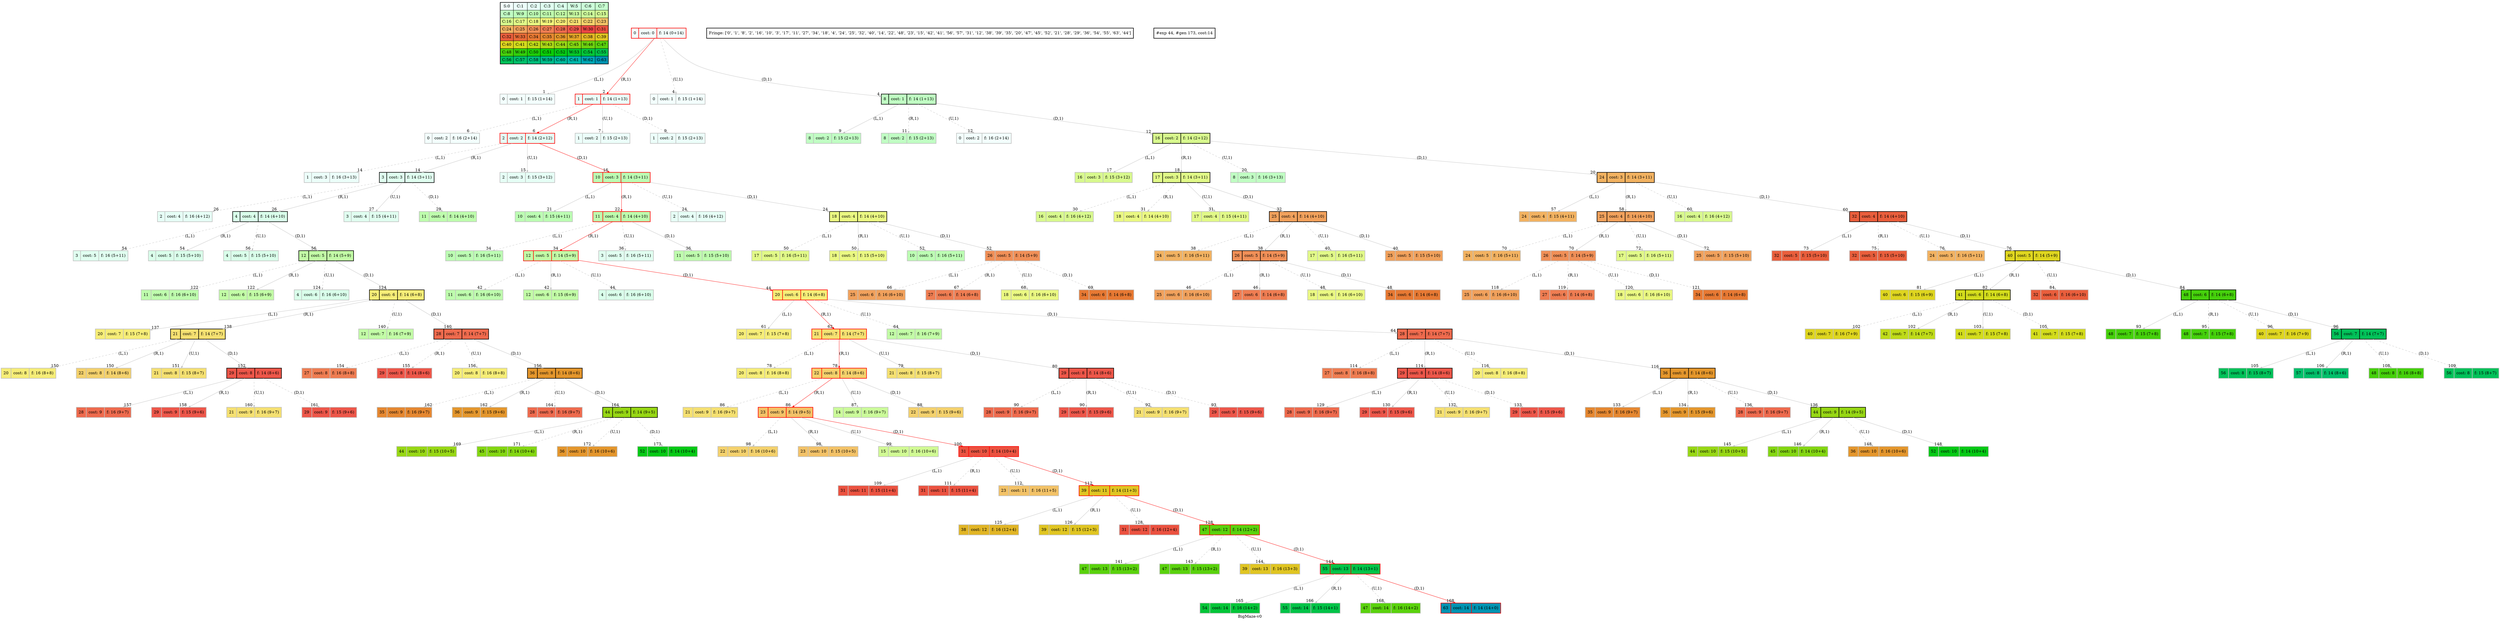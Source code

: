 digraph BigMaze { label="BigMaze-v0" nodesep=1 ranksep="1.2" node [shape=record penwidth=2] edge [arrowsize=0.7] 
subgraph MAP {label=Map;map [shape=plaintext label=<<table border="1" cellpadding="5" cellspacing="0" cellborder="1"><tr><td bgcolor="0.46862745 0.04925994 0.99969645 1.        ">S:0</td><td bgcolor="0.45294118 0.07385253 0.99931706 1.        ">C:1</td><td bgcolor="0.4372549  0.09840028 0.99878599 1.        ">C:2</td><td bgcolor="0.42156863 0.12288829 0.99810333 1.        ">C:3</td><td bgcolor="0.40588235 0.1473017  0.99726917 1.        ">C:4</td><td bgcolor="0.39019608 0.17162568 0.99628365 1.        ">W:5</td><td bgcolor="0.3745098  0.19584547 0.99514692 1.        ">C:6</td><td bgcolor="0.35882353 0.21994636 0.99385914 1.        ">C:7</td></tr><tr><td bgcolor="0.34313725 0.24391372 0.99242051 1.        ">C:8</td><td bgcolor="0.32745098 0.267733   0.99083125 1.        ">W:9</td><td bgcolor="0.31176471 0.29138975 0.98909161 1.        ">C:10</td><td bgcolor="0.29607843 0.31486959 0.98720184 1.        ">C:11</td><td bgcolor="0.28039216 0.33815827 0.98516223 1.        ">C:12</td><td bgcolor="0.26470588 0.36124167 0.9829731  1.        ">W:13</td><td bgcolor="0.24901961 0.38410575 0.98063477 1.        ">C:14</td><td bgcolor="0.23333333 0.40673664 0.9781476  1.        ">C:15</td></tr><tr><td bgcolor="0.21764706 0.42912061 0.97551197 1.        ">C:16</td><td bgcolor="0.20196078 0.45124406 0.97272827 1.        ">C:17</td><td bgcolor="0.18627451 0.47309356 0.96979694 1.        ">C:18</td><td bgcolor="0.17058824 0.49465584 0.9667184  1.        ">W:19</td><td bgcolor="0.15490196 0.51591783 0.96349314 1.        ">C:20</td><td bgcolor="0.13921569 0.5368666  0.96012165 1.        ">C:21</td><td bgcolor="0.12352941 0.55748944 0.95660442 1.        ">C:22</td><td bgcolor="0.10784314 0.57777383 0.952942   1.        ">C:23</td></tr><tr><td bgcolor="0.09215686 0.59770746 0.94913494 1.        ">C:24</td><td bgcolor="0.07647059 0.61727822 0.94518383 1.        ">C:25</td><td bgcolor="0.06078431 0.63647424 0.94108925 1.        ">C:26</td><td bgcolor="0.04509804 0.65528385 0.93685184 1.        ">C:27</td><td bgcolor="0.02941176 0.67369564 0.93247223 1.        ">C:28</td><td bgcolor="0.01372549 0.69169844 0.92795109 1.        ">C:29</td><td bgcolor="0.00196078 0.70928131 0.92328911 1.        ">W:30</td><td bgcolor="0.01764706 0.72643357 0.91848699 1.        ">C:31</td></tr><tr><td bgcolor="0.03333333 0.74314483 0.91354546 1.        ">C:32</td><td bgcolor="0.04901961 0.75940492 0.90846527 1.        ">W:33</td><td bgcolor="0.06470588 0.77520398 0.9032472  1.        ">C:34</td><td bgcolor="0.08039216 0.79053241 0.89789203 1.        ">C:35</td><td bgcolor="0.09607843 0.80538092 0.89240058 1.        ">C:36</td><td bgcolor="0.11176471 0.81974048 0.88677369 1.        ">W:37</td><td bgcolor="0.12745098 0.83360239 0.88101219 1.        ">C:38</td><td bgcolor="0.14313725 0.84695821 0.87511698 1.        ">C:39</td></tr><tr><td bgcolor="0.15882353 0.85979985 0.86908895 1.        ">C:40</td><td bgcolor="0.1745098  0.87211951 0.862929   1.        ">C:41</td><td bgcolor="0.19019608 0.88390971 0.85663808 1.        ">C:42</td><td bgcolor="0.20588235 0.89516329 0.85021714 1.        ">W:43</td><td bgcolor="0.22156863 0.90587342 0.84366715 1.        ">C:44</td><td bgcolor="0.2372549  0.9160336  0.83698911 1.        ">C:45</td><td bgcolor="0.25294118 0.92563766 0.83018403 1.        ">W:46</td><td bgcolor="0.26862745 0.93467977 0.82325295 1.        ">C:47</td></tr><tr><td bgcolor="0.28431373 0.94315443 0.81619691 1.        ">C:48</td><td bgcolor="0.3        0.95105652 0.80901699 1.        ">W:49</td><td bgcolor="0.31568627 0.95838122 0.80171428 1.        ">C:50</td><td bgcolor="0.33137255 0.96512409 0.79428989 1.        ">C:51</td><td bgcolor="0.34705882 0.97128103 0.78674494 1.        ">C:52</td><td bgcolor="0.3627451  0.97684832 0.77908057 1.        ">W:53</td><td bgcolor="0.37843137 0.98182256 0.77129796 1.        ">C:54</td><td bgcolor="0.39411765 0.98620075 0.76339828 1.        ">C:55</td></tr><tr><td bgcolor="0.40980392 0.98998021 0.75538273 1.        ">C:56</td><td bgcolor="0.4254902  0.99315867 0.74725253 1.        ">C:57</td><td bgcolor="0.44117647 0.99573418 0.73900892 1.        ">C:58</td><td bgcolor="0.45686275 0.99770518 0.73065313 1.        ">W:59</td><td bgcolor="0.47254902 0.99907048 0.72218645 1.        ">C:60</td><td bgcolor="0.48823529 0.99982925 0.71361015 1.        ">C:61</td><td bgcolor="0.51176471 0.99982925 0.70054304 1.        ">W:62</td><td bgcolor="0.52745098 0.99907048 0.69169844 1.        ">G:63</td></tr></table>>]} 
"0_0" [label="<f0>0 |<f1> cost: 0 |<f2> f: 14 (0+14)", style=filled color=grey fillcolor="0.46862745 0.04925994 0.99969645 1.        "];  
"0_0" [label="<f0>0 |<f1> cost: 0 |<f2> f: 14 (0+14)", style=filled color=black color=red fillcolor="0.46862745 0.04925994 0.99969645 1.        "];  "0_0.0-0" [label="<f0>0 |<f1> cost: 1 |<f2> f: 15 (1+14)", style=filled color=grey fillcolor="0.46862745 0.04925994 0.99969645 1.        "];   "0_0" -> "0_0.0-0" [label="(L,1)" headlabel=" 1 " style="" color=grey ];  "0_fr" [label="Fringe: []" shape=box];
"0_0.1-1" [label="<f0>1 |<f1> cost: 1 |<f2> f: 14 (1+13)", style=filled color=grey color=red fillcolor="0.45294118 0.07385253 0.99931706 1.        "];   "0_0" -> "0_0.1-1" [label="(R,1)" headlabel=" 2 " style="" color=grey color=red ];  "0_fr" [label="Fringe: ['0']" shape=box];
"0_0.0-2" [label="<f0>0 |<f1> cost: 1 |<f2> f: 15 (1+14)", style=filled color=grey fillcolor="0.46862745 0.04925994 0.99969645 1.        "];   "0_0" -> "0_0.0-2" [label="(U,1)" headlabel=" 4 " style="dashed" color=grey ];  "0_fr" [label="Fringe: ['0', '1']" shape=box];
"0_0.8-3" [label="<f0>8 |<f1> cost: 1 |<f2> f: 14 (1+13)", style=filled color=grey fillcolor="0.34313725 0.24391372 0.99242051 1.        "];   "0_0" -> "0_0.8-3" [label="(D,1)" headlabel=" 4 " style="" color=grey ];  "0_fr" [label="Fringe: ['0', '1']" shape=box];
"0_0.1.0-0" [label="<f0>0 |<f1> cost: 2 |<f2> f: 16 (2+14)", style=filled color=grey fillcolor="0.46862745 0.04925994 0.99969645 1.        "];   "0_0.1-1" -> "0_0.1.0-0" [label="(L,1)" headlabel=" 6 " style="dashed" color=grey ];  "0_fr" [label="Fringe: ['0', '8']" shape=box];
"0_0.1-1" [label="<f0>1 |<f1> cost: 1 |<f2> f: 14 (1+13)", style=filled color=black color=red fillcolor="0.45294118 0.07385253 0.99931706 1.        "];  "0_0.1.2-1" [label="<f0>2 |<f1> cost: 2 |<f2> f: 14 (2+12)", style=filled color=grey color=red fillcolor="0.4372549  0.09840028 0.99878599 1.        "];   "0_0.1-1" -> "0_0.1.2-1" [label="(R,1)" headlabel=" 6 " style="" color=grey color=red ];  "0_fr" [label="Fringe: ['0', '8']" shape=box];
"0_0.1.1-2" [label="<f0>1 |<f1> cost: 2 |<f2> f: 15 (2+13)", style=filled color=grey fillcolor="0.45294118 0.07385253 0.99931706 1.        "];   "0_0.1-1" -> "0_0.1.1-2" [label="(U,1)" headlabel=" 7 " style="" color=grey ];  "0_fr" [label="Fringe: ['0', '8', '2']" shape=box];
"0_0.1.1-3" [label="<f0>1 |<f1> cost: 2 |<f2> f: 15 (2+13)", style=filled color=grey fillcolor="0.45294118 0.07385253 0.99931706 1.        "];   "0_0.1-1" -> "0_0.1.1-3" [label="(D,1)" headlabel=" 9 " style="dashed" color=grey ];  "0_fr" [label="Fringe: ['0', '8', '2', '1']" shape=box];
"0_0.8-3" [label="<f0>8 |<f1> cost: 1 |<f2> f: 14 (1+13)", style=filled color=black fillcolor="0.34313725 0.24391372 0.99242051 1.        "];  "0_0.8.8-0" [label="<f0>8 |<f1> cost: 2 |<f2> f: 15 (2+13)", style=filled color=grey fillcolor="0.34313725 0.24391372 0.99242051 1.        "];   "0_0.8-3" -> "0_0.8.8-0" [label="(L,1)" headlabel=" 9 " style="" color=grey ];  "0_fr" [label="Fringe: ['0', '2', '1']" shape=box];
"0_0.8.8-1" [label="<f0>8 |<f1> cost: 2 |<f2> f: 15 (2+13)", style=filled color=grey fillcolor="0.34313725 0.24391372 0.99242051 1.        "];   "0_0.8-3" -> "0_0.8.8-1" [label="(R,1)" headlabel=" 11 " style="dashed" color=grey ];  "0_fr" [label="Fringe: ['0', '2', '1', '8']" shape=box];
"0_0.8.0-2" [label="<f0>0 |<f1> cost: 2 |<f2> f: 16 (2+14)", style=filled color=grey fillcolor="0.46862745 0.04925994 0.99969645 1.        "];   "0_0.8-3" -> "0_0.8.0-2" [label="(U,1)" headlabel=" 12 " style="dashed" color=grey ];  "0_fr" [label="Fringe: ['0', '2', '1', '8']" shape=box];
"0_0.8.16-3" [label="<f0>16 |<f1> cost: 2 |<f2> f: 14 (2+12)", style=filled color=grey fillcolor="0.21764706 0.42912061 0.97551197 1.        "];   "0_0.8-3" -> "0_0.8.16-3" [label="(D,1)" headlabel=" 12 " style="" color=grey ];  "0_fr" [label="Fringe: ['0', '2', '1', '8']" shape=box];
"0_0.1.2.1-0" [label="<f0>1 |<f1> cost: 3 |<f2> f: 16 (3+13)", style=filled color=grey fillcolor="0.45294118 0.07385253 0.99931706 1.        "];   "0_0.1.2-1" -> "0_0.1.2.1-0" [label="(L,1)" headlabel=" 14 " style="dashed" color=grey ];  "0_fr" [label="Fringe: ['0', '1', '8', '16']" shape=box];
"0_0.1.2-1" [label="<f0>2 |<f1> cost: 2 |<f2> f: 14 (2+12)", style=filled color=black color=red fillcolor="0.4372549  0.09840028 0.99878599 1.        "];  "0_0.1.2.3-1" [label="<f0>3 |<f1> cost: 3 |<f2> f: 14 (3+11)", style=filled color=grey fillcolor="0.42156863 0.12288829 0.99810333 1.        "];   "0_0.1.2-1" -> "0_0.1.2.3-1" [label="(R,1)" headlabel=" 14 " style="" color=grey ];  "0_fr" [label="Fringe: ['0', '1', '8', '16']" shape=box];
"0_0.1.2.2-2" [label="<f0>2 |<f1> cost: 3 |<f2> f: 15 (3+12)", style=filled color=grey fillcolor="0.4372549  0.09840028 0.99878599 1.        "];   "0_0.1.2-1" -> "0_0.1.2.2-2" [label="(U,1)" headlabel=" 15 " style="" color=grey ];  "0_fr" [label="Fringe: ['0', '1', '8', '16', '3']" shape=box];
"0_0.1.2.10-3" [label="<f0>10 |<f1> cost: 3 |<f2> f: 14 (3+11)", style=filled color=grey color=red fillcolor="0.31176471 0.29138975 0.98909161 1.        "];   "0_0.1.2-1" -> "0_0.1.2.10-3" [label="(D,1)" headlabel=" 16 " style="" color=grey color=red ];  "0_fr" [label="Fringe: ['0', '1', '8', '16', '3', '2']" shape=box];
"0_0.8.16-3" [label="<f0>16 |<f1> cost: 2 |<f2> f: 14 (2+12)", style=filled color=black fillcolor="0.21764706 0.42912061 0.97551197 1.        "];  "0_0.8.16.16-0" [label="<f0>16 |<f1> cost: 3 |<f2> f: 15 (3+12)", style=filled color=grey fillcolor="0.21764706 0.42912061 0.97551197 1.        "];   "0_0.8.16-3" -> "0_0.8.16.16-0" [label="(L,1)" headlabel=" 17 " style="" color=grey ];  "0_fr" [label="Fringe: ['0', '1', '8', '3', '2', '10']" shape=box];
"0_0.8.16.17-1" [label="<f0>17 |<f1> cost: 3 |<f2> f: 14 (3+11)", style=filled color=grey fillcolor="0.20196078 0.45124406 0.97272827 1.        "];   "0_0.8.16-3" -> "0_0.8.16.17-1" [label="(R,1)" headlabel=" 18 " style="" color=grey ];  "0_fr" [label="Fringe: ['0', '1', '8', '3', '2', '10', '16']" shape=box];
"0_0.8.16.8-2" [label="<f0>8 |<f1> cost: 3 |<f2> f: 16 (3+13)", style=filled color=grey fillcolor="0.34313725 0.24391372 0.99242051 1.        "];   "0_0.8.16-3" -> "0_0.8.16.8-2" [label="(U,1)" headlabel=" 20 " style="dashed" color=grey ];  "0_fr" [label="Fringe: ['0', '1', '8', '3', '2', '10', '16', '17']" shape=box];
"0_0.8.16.24-3" [label="<f0>24 |<f1> cost: 3 |<f2> f: 14 (3+11)", style=filled color=grey fillcolor="0.09215686 0.59770746 0.94913494 1.        "];   "0_0.8.16-3" -> "0_0.8.16.24-3" [label="(D,1)" headlabel=" 20 " style="" color=grey ];  "0_fr" [label="Fringe: ['0', '1', '8', '3', '2', '10', '16', '17']" shape=box];
"0_0.1.2.10-3" [label="<f0>10 |<f1> cost: 3 |<f2> f: 14 (3+11)", style=filled color=black color=red fillcolor="0.31176471 0.29138975 0.98909161 1.        "];  "0_0.1.2.10.10-0" [label="<f0>10 |<f1> cost: 4 |<f2> f: 15 (4+11)", style=filled color=grey fillcolor="0.31176471 0.29138975 0.98909161 1.        "];   "0_0.1.2.10-3" -> "0_0.1.2.10.10-0" [label="(L,1)" headlabel=" 21 " style="" color=grey ];  "0_fr" [label="Fringe: ['0', '1', '8', '3', '2', '16', '17', '24']" shape=box];
"0_0.1.2.10.11-1" [label="<f0>11 |<f1> cost: 4 |<f2> f: 14 (4+10)", style=filled color=grey color=red fillcolor="0.29607843 0.31486959 0.98720184 1.        "];   "0_0.1.2.10-3" -> "0_0.1.2.10.11-1" [label="(R,1)" headlabel=" 22 " style="" color=grey color=red ];  "0_fr" [label="Fringe: ['0', '1', '8', '3', '2', '16', '17', '24', '10']" shape=box];
"0_0.1.2.10.2-2" [label="<f0>2 |<f1> cost: 4 |<f2> f: 16 (4+12)", style=filled color=grey fillcolor="0.4372549  0.09840028 0.99878599 1.        "];   "0_0.1.2.10-3" -> "0_0.1.2.10.2-2" [label="(U,1)" headlabel=" 24 " style="dashed" color=grey ];  "0_fr" [label="Fringe: ['0', '1', '8', '3', '2', '16', '17', '24', '10', '11']" shape=box];
"0_0.1.2.10.18-3" [label="<f0>18 |<f1> cost: 4 |<f2> f: 14 (4+10)", style=filled color=grey fillcolor="0.18627451 0.47309356 0.96979694 1.        "];   "0_0.1.2.10-3" -> "0_0.1.2.10.18-3" [label="(D,1)" headlabel=" 24 " style="" color=grey ];  "0_fr" [label="Fringe: ['0', '1', '8', '3', '2', '16', '17', '24', '10', '11']" shape=box];
"0_0.1.2.3.2-0" [label="<f0>2 |<f1> cost: 4 |<f2> f: 16 (4+12)", style=filled color=grey fillcolor="0.4372549  0.09840028 0.99878599 1.        "];   "0_0.1.2.3-1" -> "0_0.1.2.3.2-0" [label="(L,1)" headlabel=" 26 " style="dashed" color=grey ];  "0_fr" [label="Fringe: ['0', '1', '8', '2', '16', '17', '24', '10', '11', '18']" shape=box];
"0_0.1.2.3-1" [label="<f0>3 |<f1> cost: 3 |<f2> f: 14 (3+11)", style=filled color=black fillcolor="0.42156863 0.12288829 0.99810333 1.        "];  "0_0.1.2.3.4-1" [label="<f0>4 |<f1> cost: 4 |<f2> f: 14 (4+10)", style=filled color=grey fillcolor="0.40588235 0.1473017  0.99726917 1.        "];   "0_0.1.2.3-1" -> "0_0.1.2.3.4-1" [label="(R,1)" headlabel=" 26 " style="" color=grey ];  "0_fr" [label="Fringe: ['0', '1', '8', '2', '16', '17', '24', '10', '11', '18']" shape=box];
"0_0.1.2.3.3-2" [label="<f0>3 |<f1> cost: 4 |<f2> f: 15 (4+11)", style=filled color=grey fillcolor="0.42156863 0.12288829 0.99810333 1.        "];   "0_0.1.2.3-1" -> "0_0.1.2.3.3-2" [label="(U,1)" headlabel=" 27 " style="" color=grey ];  "0_fr" [label="Fringe: ['0', '1', '8', '2', '16', '17', '24', '10', '11', '18', '4']" shape=box];
"0_0.1.2.3.11-3" [label="<f0>11 |<f1> cost: 4 |<f2> f: 14 (4+10)", style=filled color=grey fillcolor="0.29607843 0.31486959 0.98720184 1.        "];   "0_0.1.2.3-1" -> "0_0.1.2.3.11-3" [label="(D,1)" headlabel=" 29 " style="dashed" color=grey ];  "0_fr" [label="Fringe: ['0', '1', '8', '2', '16', '17', '24', '10', '11', '18', '4', '3']" shape=box];
"0_0.8.16.17.16-0" [label="<f0>16 |<f1> cost: 4 |<f2> f: 16 (4+12)", style=filled color=grey fillcolor="0.21764706 0.42912061 0.97551197 1.        "];   "0_0.8.16.17-1" -> "0_0.8.16.17.16-0" [label="(L,1)" headlabel=" 30 " style="dashed" color=grey ];  "0_fr" [label="Fringe: ['0', '1', '8', '2', '16', '24', '10', '11', '18', '4', '3']" shape=box];
"0_0.8.16.17.18-1" [label="<f0>18 |<f1> cost: 4 |<f2> f: 14 (4+10)", style=filled color=grey fillcolor="0.18627451 0.47309356 0.96979694 1.        "];   "0_0.8.16.17-1" -> "0_0.8.16.17.18-1" [label="(R,1)" headlabel=" 31 " style="dashed" color=grey ];  "0_fr" [label="Fringe: ['0', '1', '8', '2', '16', '24', '10', '11', '18', '4', '3']" shape=box];
"0_0.8.16.17-1" [label="<f0>17 |<f1> cost: 3 |<f2> f: 14 (3+11)", style=filled color=black fillcolor="0.20196078 0.45124406 0.97272827 1.        "];  "0_0.8.16.17.17-2" [label="<f0>17 |<f1> cost: 4 |<f2> f: 15 (4+11)", style=filled color=grey fillcolor="0.20196078 0.45124406 0.97272827 1.        "];   "0_0.8.16.17-1" -> "0_0.8.16.17.17-2" [label="(U,1)" headlabel=" 31 " style="" color=grey ];  "0_fr" [label="Fringe: ['0', '1', '8', '2', '16', '24', '10', '11', '18', '4', '3']" shape=box];
"0_0.8.16.17.25-3" [label="<f0>25 |<f1> cost: 4 |<f2> f: 14 (4+10)", style=filled color=grey fillcolor="0.07647059 0.61727822 0.94518383 1.        "];   "0_0.8.16.17-1" -> "0_0.8.16.17.25-3" [label="(D,1)" headlabel=" 32 " style="" color=grey ];  "0_fr" [label="Fringe: ['0', '1', '8', '2', '16', '24', '10', '11', '18', '4', '3', '17']" shape=box];
"0_0.1.2.10.11.10-0" [label="<f0>10 |<f1> cost: 5 |<f2> f: 16 (5+11)", style=filled color=grey fillcolor="0.31176471 0.29138975 0.98909161 1.        "];   "0_0.1.2.10.11-1" -> "0_0.1.2.10.11.10-0" [label="(L,1)" headlabel=" 34 " style="dashed" color=grey ];  "0_fr" [label="Fringe: ['0', '1', '8', '2', '16', '24', '10', '18', '4', '3', '17', '25']" shape=box];
"0_0.1.2.10.11-1" [label="<f0>11 |<f1> cost: 4 |<f2> f: 14 (4+10)", style=filled color=black color=red fillcolor="0.29607843 0.31486959 0.98720184 1.        "];  "0_0.1.2.10.11.12-1" [label="<f0>12 |<f1> cost: 5 |<f2> f: 14 (5+9)", style=filled color=grey color=red fillcolor="0.28039216 0.33815827 0.98516223 1.        "];   "0_0.1.2.10.11-1" -> "0_0.1.2.10.11.12-1" [label="(R,1)" headlabel=" 34 " style="" color=grey color=red ];  "0_fr" [label="Fringe: ['0', '1', '8', '2', '16', '24', '10', '18', '4', '3', '17', '25']" shape=box];
"0_0.1.2.10.11.3-2" [label="<f0>3 |<f1> cost: 5 |<f2> f: 16 (5+11)", style=filled color=grey fillcolor="0.42156863 0.12288829 0.99810333 1.        "];   "0_0.1.2.10.11-1" -> "0_0.1.2.10.11.3-2" [label="(U,1)" headlabel=" 36 " style="dashed" color=grey ];  "0_fr" [label="Fringe: ['0', '1', '8', '2', '16', '24', '10', '18', '4', '3', '17', '25', '12']" shape=box];
"0_0.1.2.10.11.11-3" [label="<f0>11 |<f1> cost: 5 |<f2> f: 15 (5+10)", style=filled color=grey fillcolor="0.29607843 0.31486959 0.98720184 1.        "];   "0_0.1.2.10.11-1" -> "0_0.1.2.10.11.11-3" [label="(D,1)" headlabel=" 36 " style="" color=grey ];  "0_fr" [label="Fringe: ['0', '1', '8', '2', '16', '24', '10', '18', '4', '3', '17', '25', '12']" shape=box];
"0_0.8.16.17.25.24-0" [label="<f0>24 |<f1> cost: 5 |<f2> f: 16 (5+11)", style=filled color=grey fillcolor="0.09215686 0.59770746 0.94913494 1.        "];   "0_0.8.16.17.25-3" -> "0_0.8.16.17.25.24-0" [label="(L,1)" headlabel=" 38 " style="dashed" color=grey ];  "0_fr" [label="Fringe: ['0', '1', '8', '2', '16', '24', '10', '18', '4', '3', '17', '12', '11']" shape=box];
"0_0.8.16.17.25-3" [label="<f0>25 |<f1> cost: 4 |<f2> f: 14 (4+10)", style=filled color=black fillcolor="0.07647059 0.61727822 0.94518383 1.        "];  "0_0.8.16.17.25.26-1" [label="<f0>26 |<f1> cost: 5 |<f2> f: 14 (5+9)", style=filled color=grey fillcolor="0.06078431 0.63647424 0.94108925 1.        "];   "0_0.8.16.17.25-3" -> "0_0.8.16.17.25.26-1" [label="(R,1)" headlabel=" 38 " style="" color=grey ];  "0_fr" [label="Fringe: ['0', '1', '8', '2', '16', '24', '10', '18', '4', '3', '17', '12', '11']" shape=box];
"0_0.8.16.17.25.17-2" [label="<f0>17 |<f1> cost: 5 |<f2> f: 16 (5+11)", style=filled color=grey fillcolor="0.20196078 0.45124406 0.97272827 1.        "];   "0_0.8.16.17.25-3" -> "0_0.8.16.17.25.17-2" [label="(U,1)" headlabel=" 40 " style="dashed" color=grey ];  "0_fr" [label="Fringe: ['0', '1', '8', '2', '16', '24', '10', '18', '4', '3', '17', '12', '11', '26']" shape=box];
"0_0.8.16.17.25.25-3" [label="<f0>25 |<f1> cost: 5 |<f2> f: 15 (5+10)", style=filled color=grey fillcolor="0.07647059 0.61727822 0.94518383 1.        "];   "0_0.8.16.17.25-3" -> "0_0.8.16.17.25.25-3" [label="(D,1)" headlabel=" 40 " style="" color=grey ];  "0_fr" [label="Fringe: ['0', '1', '8', '2', '16', '24', '10', '18', '4', '3', '17', '12', '11', '26']" shape=box];
"0_0.1.2.10.11.12.11-0" [label="<f0>11 |<f1> cost: 6 |<f2> f: 16 (6+10)", style=filled color=grey fillcolor="0.29607843 0.31486959 0.98720184 1.        "];   "0_0.1.2.10.11.12-1" -> "0_0.1.2.10.11.12.11-0" [label="(L,1)" headlabel=" 42 " style="dashed" color=grey ];  "0_fr" [label="Fringe: ['0', '1', '8', '2', '16', '24', '10', '18', '4', '3', '17', '11', '26', '25']" shape=box];
"0_0.1.2.10.11.12-1" [label="<f0>12 |<f1> cost: 5 |<f2> f: 14 (5+9)", style=filled color=black color=red fillcolor="0.28039216 0.33815827 0.98516223 1.        "];  "0_0.1.2.10.11.12.12-1" [label="<f0>12 |<f1> cost: 6 |<f2> f: 15 (6+9)", style=filled color=grey fillcolor="0.28039216 0.33815827 0.98516223 1.        "];   "0_0.1.2.10.11.12-1" -> "0_0.1.2.10.11.12.12-1" [label="(R,1)" headlabel=" 42 " style="" color=grey ];  "0_fr" [label="Fringe: ['0', '1', '8', '2', '16', '24', '10', '18', '4', '3', '17', '11', '26', '25']" shape=box];
"0_0.1.2.10.11.12.4-2" [label="<f0>4 |<f1> cost: 6 |<f2> f: 16 (6+10)", style=filled color=grey fillcolor="0.40588235 0.1473017  0.99726917 1.        "];   "0_0.1.2.10.11.12-1" -> "0_0.1.2.10.11.12.4-2" [label="(U,1)" headlabel=" 44 " style="dashed" color=grey ];  "0_fr" [label="Fringe: ['0', '1', '8', '2', '16', '24', '10', '18', '4', '3', '17', '11', '26', '25', '12']" shape=box];
"0_0.1.2.10.11.12.20-3" [label="<f0>20 |<f1> cost: 6 |<f2> f: 14 (6+8)", style=filled color=grey color=red fillcolor="0.15490196 0.51591783 0.96349314 1.        "];   "0_0.1.2.10.11.12-1" -> "0_0.1.2.10.11.12.20-3" [label="(D,1)" headlabel=" 44 " style="" color=grey color=red ];  "0_fr" [label="Fringe: ['0', '1', '8', '2', '16', '24', '10', '18', '4', '3', '17', '11', '26', '25', '12']" shape=box];
"0_0.8.16.17.25.26.25-0" [label="<f0>25 |<f1> cost: 6 |<f2> f: 16 (6+10)", style=filled color=grey fillcolor="0.07647059 0.61727822 0.94518383 1.        "];   "0_0.8.16.17.25.26-1" -> "0_0.8.16.17.25.26.25-0" [label="(L,1)" headlabel=" 46 " style="dashed" color=grey ];  "0_fr" [label="Fringe: ['0', '1', '8', '2', '16', '24', '10', '18', '4', '3', '17', '11', '25', '12', '20']" shape=box];
"0_0.8.16.17.25.26-1" [label="<f0>26 |<f1> cost: 5 |<f2> f: 14 (5+9)", style=filled color=black fillcolor="0.06078431 0.63647424 0.94108925 1.        "];  "0_0.8.16.17.25.26.27-1" [label="<f0>27 |<f1> cost: 6 |<f2> f: 14 (6+8)", style=filled color=grey fillcolor="0.04509804 0.65528385 0.93685184 1.        "];   "0_0.8.16.17.25.26-1" -> "0_0.8.16.17.25.26.27-1" [label="(R,1)" headlabel=" 46 " style="" color=grey ];  "0_fr" [label="Fringe: ['0', '1', '8', '2', '16', '24', '10', '18', '4', '3', '17', '11', '25', '12', '20']" shape=box];
"0_0.8.16.17.25.26.18-2" [label="<f0>18 |<f1> cost: 6 |<f2> f: 16 (6+10)", style=filled color=grey fillcolor="0.18627451 0.47309356 0.96979694 1.        "];   "0_0.8.16.17.25.26-1" -> "0_0.8.16.17.25.26.18-2" [label="(U,1)" headlabel=" 48 " style="dashed" color=grey ];  "0_fr" [label="Fringe: ['0', '1', '8', '2', '16', '24', '10', '18', '4', '3', '17', '11', '25', '12', '20', '27']" shape=box];
"0_0.8.16.17.25.26.34-3" [label="<f0>34 |<f1> cost: 6 |<f2> f: 14 (6+8)", style=filled color=grey fillcolor="0.06470588 0.77520398 0.9032472  1.        "];   "0_0.8.16.17.25.26-1" -> "0_0.8.16.17.25.26.34-3" [label="(D,1)" headlabel=" 48 " style="" color=grey ];  "0_fr" [label="Fringe: ['0', '1', '8', '2', '16', '24', '10', '18', '4', '3', '17', '11', '25', '12', '20', '27']" shape=box];
"0_0.1.2.10.18.17-0" [label="<f0>17 |<f1> cost: 5 |<f2> f: 16 (5+11)", style=filled color=grey fillcolor="0.20196078 0.45124406 0.97272827 1.        "];   "0_0.1.2.10.18-3" -> "0_0.1.2.10.18.17-0" [label="(L,1)" headlabel=" 50 " style="dashed" color=grey ];  "0_fr" [label="Fringe: ['0', '1', '8', '2', '16', '24', '10', '4', '3', '17', '11', '25', '12', '20', '27', '34']" shape=box];
"0_0.1.2.10.18-3" [label="<f0>18 |<f1> cost: 4 |<f2> f: 14 (4+10)", style=filled color=black fillcolor="0.18627451 0.47309356 0.96979694 1.        "];  "0_0.1.2.10.18.18-1" [label="<f0>18 |<f1> cost: 5 |<f2> f: 15 (5+10)", style=filled color=grey fillcolor="0.18627451 0.47309356 0.96979694 1.        "];   "0_0.1.2.10.18-3" -> "0_0.1.2.10.18.18-1" [label="(R,1)" headlabel=" 50 " style="" color=grey ];  "0_fr" [label="Fringe: ['0', '1', '8', '2', '16', '24', '10', '4', '3', '17', '11', '25', '12', '20', '27', '34']" shape=box];
"0_0.1.2.10.18.10-2" [label="<f0>10 |<f1> cost: 5 |<f2> f: 16 (5+11)", style=filled color=grey fillcolor="0.31176471 0.29138975 0.98909161 1.        "];   "0_0.1.2.10.18-3" -> "0_0.1.2.10.18.10-2" [label="(U,1)" headlabel=" 52 " style="dashed" color=grey ];  "0_fr" [label="Fringe: ['0', '1', '8', '2', '16', '24', '10', '4', '3', '17', '11', '25', '12', '20', '27', '34', '18']" shape=box];
"0_0.1.2.10.18.26-3" [label="<f0>26 |<f1> cost: 5 |<f2> f: 14 (5+9)", style=filled color=grey fillcolor="0.06078431 0.63647424 0.94108925 1.        "];   "0_0.1.2.10.18-3" -> "0_0.1.2.10.18.26-3" [label="(D,1)" headlabel=" 52 " style="" color=grey ];  "0_fr" [label="Fringe: ['0', '1', '8', '2', '16', '24', '10', '4', '3', '17', '11', '25', '12', '20', '27', '34', '18']" shape=box];
"0_0.1.2.3.4.3-0" [label="<f0>3 |<f1> cost: 5 |<f2> f: 16 (5+11)", style=filled color=grey fillcolor="0.42156863 0.12288829 0.99810333 1.        "];   "0_0.1.2.3.4-1" -> "0_0.1.2.3.4.3-0" [label="(L,1)" headlabel=" 54 " style="dashed" color=grey ];  "0_fr" [label="Fringe: ['0', '1', '8', '2', '16', '24', '10', '3', '17', '11', '25', '12', '20', '27', '34', '18', '26']" shape=box];
"0_0.1.2.3.4-1" [label="<f0>4 |<f1> cost: 4 |<f2> f: 14 (4+10)", style=filled color=black fillcolor="0.40588235 0.1473017  0.99726917 1.        "];  "0_0.1.2.3.4.4-1" [label="<f0>4 |<f1> cost: 5 |<f2> f: 15 (5+10)", style=filled color=grey fillcolor="0.40588235 0.1473017  0.99726917 1.        "];   "0_0.1.2.3.4-1" -> "0_0.1.2.3.4.4-1" [label="(R,1)" headlabel=" 54 " style="" color=grey ];  "0_fr" [label="Fringe: ['0', '1', '8', '2', '16', '24', '10', '3', '17', '11', '25', '12', '20', '27', '34', '18', '26']" shape=box];
"0_0.1.2.3.4.4-2" [label="<f0>4 |<f1> cost: 5 |<f2> f: 15 (5+10)", style=filled color=grey fillcolor="0.40588235 0.1473017  0.99726917 1.        "];   "0_0.1.2.3.4-1" -> "0_0.1.2.3.4.4-2" [label="(U,1)" headlabel=" 56 " style="dashed" color=grey ];  "0_fr" [label="Fringe: ['0', '1', '8', '2', '16', '24', '10', '3', '17', '11', '25', '12', '20', '27', '34', '18', '26', '4']" shape=box];
"0_0.1.2.3.4.12-3" [label="<f0>12 |<f1> cost: 5 |<f2> f: 14 (5+9)", style=filled color=grey fillcolor="0.28039216 0.33815827 0.98516223 1.        "];   "0_0.1.2.3.4-1" -> "0_0.1.2.3.4.12-3" [label="(D,1)" headlabel=" 56 " style="" color=grey ];  "0_fr" [label="Fringe: ['0', '1', '8', '2', '16', '24', '10', '3', '17', '11', '25', '12', '20', '27', '34', '18', '26', '4']" shape=box];
"0_0.8.16.24-3" [label="<f0>24 |<f1> cost: 3 |<f2> f: 14 (3+11)", style=filled color=black fillcolor="0.09215686 0.59770746 0.94913494 1.        "];  "0_0.8.16.24.24-0" [label="<f0>24 |<f1> cost: 4 |<f2> f: 15 (4+11)", style=filled color=grey fillcolor="0.09215686 0.59770746 0.94913494 1.        "];   "0_0.8.16.24-3" -> "0_0.8.16.24.24-0" [label="(L,1)" headlabel=" 57 " style="" color=grey ];  "0_fr" [label="Fringe: ['0', '1', '8', '2', '16', '10', '3', '17', '11', '25', '12', '20', '27', '34', '18', '26', '4']" shape=box];
"0_0.8.16.24.25-1" [label="<f0>25 |<f1> cost: 4 |<f2> f: 14 (4+10)", style=filled color=grey fillcolor="0.07647059 0.61727822 0.94518383 1.        "];   "0_0.8.16.24-3" -> "0_0.8.16.24.25-1" [label="(R,1)" headlabel=" 58 " style="" color=grey ];  "0_fr" [label="Fringe: ['0', '1', '8', '2', '16', '10', '3', '17', '11', '25', '12', '20', '27', '34', '18', '26', '4', '24']" shape=box];
"0_0.8.16.24.16-2" [label="<f0>16 |<f1> cost: 4 |<f2> f: 16 (4+12)", style=filled color=grey fillcolor="0.21764706 0.42912061 0.97551197 1.        "];   "0_0.8.16.24-3" -> "0_0.8.16.24.16-2" [label="(U,1)" headlabel=" 60 " style="dashed" color=grey ];  "0_fr" [label="Fringe: ['0', '1', '8', '2', '16', '10', '3', '17', '11', '25', '12', '20', '27', '34', '18', '26', '4', '24']" shape=box];
"0_0.8.16.24.32-3" [label="<f0>32 |<f1> cost: 4 |<f2> f: 14 (4+10)", style=filled color=grey fillcolor="0.03333333 0.74314483 0.91354546 1.        "];   "0_0.8.16.24-3" -> "0_0.8.16.24.32-3" [label="(D,1)" headlabel=" 60 " style="" color=grey ];  "0_fr" [label="Fringe: ['0', '1', '8', '2', '16', '10', '3', '17', '11', '25', '12', '20', '27', '34', '18', '26', '4', '24']" shape=box];
"0_0.1.2.10.11.12.20-3" [label="<f0>20 |<f1> cost: 6 |<f2> f: 14 (6+8)", style=filled color=black color=red fillcolor="0.15490196 0.51591783 0.96349314 1.        "];  "0_0.1.2.10.11.12.20.20-0" [label="<f0>20 |<f1> cost: 7 |<f2> f: 15 (7+8)", style=filled color=grey fillcolor="0.15490196 0.51591783 0.96349314 1.        "];   "0_0.1.2.10.11.12.20-3" -> "0_0.1.2.10.11.12.20.20-0" [label="(L,1)" headlabel=" 61 " style="" color=grey ];  "0_fr" [label="Fringe: ['0', '1', '8', '2', '16', '10', '3', '17', '11', '25', '12', '27', '34', '18', '26', '4', '24', '32']" shape=box];
"0_0.1.2.10.11.12.20.21-1" [label="<f0>21 |<f1> cost: 7 |<f2> f: 14 (7+7)", style=filled color=grey color=red fillcolor="0.13921569 0.5368666  0.96012165 1.        "];   "0_0.1.2.10.11.12.20-3" -> "0_0.1.2.10.11.12.20.21-1" [label="(R,1)" headlabel=" 62 " style="" color=grey color=red ];  "0_fr" [label="Fringe: ['0', '1', '8', '2', '16', '10', '3', '17', '11', '25', '12', '27', '34', '18', '26', '4', '24', '32', '20']" shape=box];
"0_0.1.2.10.11.12.20.12-2" [label="<f0>12 |<f1> cost: 7 |<f2> f: 16 (7+9)", style=filled color=grey fillcolor="0.28039216 0.33815827 0.98516223 1.        "];   "0_0.1.2.10.11.12.20-3" -> "0_0.1.2.10.11.12.20.12-2" [label="(U,1)" headlabel=" 64 " style="dashed" color=grey ];  "0_fr" [label="Fringe: ['0', '1', '8', '2', '16', '10', '3', '17', '11', '25', '12', '27', '34', '18', '26', '4', '24', '32', '20', '21']" shape=box];
"0_0.1.2.10.11.12.20.28-3" [label="<f0>28 |<f1> cost: 7 |<f2> f: 14 (7+7)", style=filled color=grey fillcolor="0.02941176 0.67369564 0.93247223 1.        "];   "0_0.1.2.10.11.12.20-3" -> "0_0.1.2.10.11.12.20.28-3" [label="(D,1)" headlabel=" 64 " style="" color=grey ];  "0_fr" [label="Fringe: ['0', '1', '8', '2', '16', '10', '3', '17', '11', '25', '12', '27', '34', '18', '26', '4', '24', '32', '20', '21']" shape=box];
"0_0.1.2.10.18.26.25-0" [label="<f0>25 |<f1> cost: 6 |<f2> f: 16 (6+10)", style=filled color=grey fillcolor="0.07647059 0.61727822 0.94518383 1.        "];   "0_0.1.2.10.18.26-3" -> "0_0.1.2.10.18.26.25-0" [label="(L,1)" headlabel=" 66 " style="dashed" color=grey ];  "0_fr" [label="Fringe: ['0', '1', '8', '2', '16', '10', '3', '17', '11', '25', '12', '27', '34', '18', '4', '24', '32', '20', '21', '28']" shape=box];
"0_0.1.2.10.18.26.27-1" [label="<f0>27 |<f1> cost: 6 |<f2> f: 14 (6+8)", style=filled color=grey fillcolor="0.04509804 0.65528385 0.93685184 1.        "];   "0_0.1.2.10.18.26-3" -> "0_0.1.2.10.18.26.27-1" [label="(R,1)" headlabel=" 67 " style="dashed" color=grey ];  "0_fr" [label="Fringe: ['0', '1', '8', '2', '16', '10', '3', '17', '11', '25', '12', '27', '34', '18', '4', '24', '32', '20', '21', '28']" shape=box];
"0_0.1.2.10.18.26.18-2" [label="<f0>18 |<f1> cost: 6 |<f2> f: 16 (6+10)", style=filled color=grey fillcolor="0.18627451 0.47309356 0.96979694 1.        "];   "0_0.1.2.10.18.26-3" -> "0_0.1.2.10.18.26.18-2" [label="(U,1)" headlabel=" 68 " style="dashed" color=grey ];  "0_fr" [label="Fringe: ['0', '1', '8', '2', '16', '10', '3', '17', '11', '25', '12', '27', '34', '18', '4', '24', '32', '20', '21', '28']" shape=box];
"0_0.1.2.10.18.26.34-3" [label="<f0>34 |<f1> cost: 6 |<f2> f: 14 (6+8)", style=filled color=grey fillcolor="0.06470588 0.77520398 0.9032472  1.        "];   "0_0.1.2.10.18.26-3" -> "0_0.1.2.10.18.26.34-3" [label="(D,1)" headlabel=" 69 " style="dashed" color=grey ];  "0_fr" [label="Fringe: ['0', '1', '8', '2', '16', '10', '3', '17', '11', '25', '12', '27', '34', '18', '4', '24', '32', '20', '21', '28']" shape=box];
"0_0.8.16.24.25.24-0" [label="<f0>24 |<f1> cost: 5 |<f2> f: 16 (5+11)", style=filled color=grey fillcolor="0.09215686 0.59770746 0.94913494 1.        "];   "0_0.8.16.24.25-1" -> "0_0.8.16.24.25.24-0" [label="(L,1)" headlabel=" 70 " style="dashed" color=grey ];  "0_fr" [label="Fringe: ['0', '1', '8', '2', '16', '10', '3', '17', '11', '12', '27', '34', '18', '4', '24', '32', '20', '21', '28']" shape=box];
"0_0.8.16.24.25-1" [label="<f0>25 |<f1> cost: 4 |<f2> f: 14 (4+10)", style=filled color=black fillcolor="0.07647059 0.61727822 0.94518383 1.        "];  "0_0.8.16.24.25.26-1" [label="<f0>26 |<f1> cost: 5 |<f2> f: 14 (5+9)", style=filled color=grey fillcolor="0.06078431 0.63647424 0.94108925 1.        "];   "0_0.8.16.24.25-1" -> "0_0.8.16.24.25.26-1" [label="(R,1)" headlabel=" 70 " style="" color=grey ];  "0_fr" [label="Fringe: ['0', '1', '8', '2', '16', '10', '3', '17', '11', '12', '27', '34', '18', '4', '24', '32', '20', '21', '28']" shape=box];
"0_0.8.16.24.25.17-2" [label="<f0>17 |<f1> cost: 5 |<f2> f: 16 (5+11)", style=filled color=grey fillcolor="0.20196078 0.45124406 0.97272827 1.        "];   "0_0.8.16.24.25-1" -> "0_0.8.16.24.25.17-2" [label="(U,1)" headlabel=" 72 " style="dashed" color=grey ];  "0_fr" [label="Fringe: ['0', '1', '8', '2', '16', '10', '3', '17', '11', '12', '27', '34', '18', '4', '24', '32', '20', '21', '28', '26']" shape=box];
"0_0.8.16.24.25.25-3" [label="<f0>25 |<f1> cost: 5 |<f2> f: 15 (5+10)", style=filled color=grey fillcolor="0.07647059 0.61727822 0.94518383 1.        "];   "0_0.8.16.24.25-1" -> "0_0.8.16.24.25.25-3" [label="(D,1)" headlabel=" 72 " style="" color=grey ];  "0_fr" [label="Fringe: ['0', '1', '8', '2', '16', '10', '3', '17', '11', '12', '27', '34', '18', '4', '24', '32', '20', '21', '28', '26']" shape=box];
"0_0.8.16.24.32-3" [label="<f0>32 |<f1> cost: 4 |<f2> f: 14 (4+10)", style=filled color=black fillcolor="0.03333333 0.74314483 0.91354546 1.        "];  "0_0.8.16.24.32.32-0" [label="<f0>32 |<f1> cost: 5 |<f2> f: 15 (5+10)", style=filled color=grey fillcolor="0.03333333 0.74314483 0.91354546 1.        "];   "0_0.8.16.24.32-3" -> "0_0.8.16.24.32.32-0" [label="(L,1)" headlabel=" 73 " style="" color=grey ];  "0_fr" [label="Fringe: ['0', '1', '8', '2', '16', '10', '3', '17', '11', '12', '27', '34', '18', '4', '24', '20', '21', '28', '26', '25']" shape=box];
"0_0.8.16.24.32.32-1" [label="<f0>32 |<f1> cost: 5 |<f2> f: 15 (5+10)", style=filled color=grey fillcolor="0.03333333 0.74314483 0.91354546 1.        "];   "0_0.8.16.24.32-3" -> "0_0.8.16.24.32.32-1" [label="(R,1)" headlabel=" 75 " style="dashed" color=grey ];  "0_fr" [label="Fringe: ['0', '1', '8', '2', '16', '10', '3', '17', '11', '12', '27', '34', '18', '4', '24', '20', '21', '28', '26', '25', '32']" shape=box];
"0_0.8.16.24.32.24-2" [label="<f0>24 |<f1> cost: 5 |<f2> f: 16 (5+11)", style=filled color=grey fillcolor="0.09215686 0.59770746 0.94913494 1.        "];   "0_0.8.16.24.32-3" -> "0_0.8.16.24.32.24-2" [label="(U,1)" headlabel=" 76 " style="dashed" color=grey ];  "0_fr" [label="Fringe: ['0', '1', '8', '2', '16', '10', '3', '17', '11', '12', '27', '34', '18', '4', '24', '20', '21', '28', '26', '25', '32']" shape=box];
"0_0.8.16.24.32.40-3" [label="<f0>40 |<f1> cost: 5 |<f2> f: 14 (5+9)", style=filled color=grey fillcolor="0.15882353 0.85979985 0.86908895 1.        "];   "0_0.8.16.24.32-3" -> "0_0.8.16.24.32.40-3" [label="(D,1)" headlabel=" 76 " style="" color=grey ];  "0_fr" [label="Fringe: ['0', '1', '8', '2', '16', '10', '3', '17', '11', '12', '27', '34', '18', '4', '24', '20', '21', '28', '26', '25', '32']" shape=box];
"0_0.1.2.10.11.12.20.21.20-0" [label="<f0>20 |<f1> cost: 8 |<f2> f: 16 (8+8)", style=filled color=grey fillcolor="0.15490196 0.51591783 0.96349314 1.        "];   "0_0.1.2.10.11.12.20.21-1" -> "0_0.1.2.10.11.12.20.21.20-0" [label="(L,1)" headlabel=" 78 " style="dashed" color=grey ];  "0_fr" [label="Fringe: ['0', '1', '8', '2', '16', '10', '3', '17', '11', '12', '27', '34', '18', '4', '24', '20', '28', '26', '25', '32', '40']" shape=box];
"0_0.1.2.10.11.12.20.21-1" [label="<f0>21 |<f1> cost: 7 |<f2> f: 14 (7+7)", style=filled color=black color=red fillcolor="0.13921569 0.5368666  0.96012165 1.        "];  "0_0.1.2.10.11.12.20.21.22-1" [label="<f0>22 |<f1> cost: 8 |<f2> f: 14 (8+6)", style=filled color=grey color=red fillcolor="0.12352941 0.55748944 0.95660442 1.        "];   "0_0.1.2.10.11.12.20.21-1" -> "0_0.1.2.10.11.12.20.21.22-1" [label="(R,1)" headlabel=" 78 " style="" color=grey color=red ];  "0_fr" [label="Fringe: ['0', '1', '8', '2', '16', '10', '3', '17', '11', '12', '27', '34', '18', '4', '24', '20', '28', '26', '25', '32', '40']" shape=box];
"0_0.1.2.10.11.12.20.21.21-2" [label="<f0>21 |<f1> cost: 8 |<f2> f: 15 (8+7)", style=filled color=grey fillcolor="0.13921569 0.5368666  0.96012165 1.        "];   "0_0.1.2.10.11.12.20.21-1" -> "0_0.1.2.10.11.12.20.21.21-2" [label="(U,1)" headlabel=" 79 " style="" color=grey ];  "0_fr" [label="Fringe: ['0', '1', '8', '2', '16', '10', '3', '17', '11', '12', '27', '34', '18', '4', '24', '20', '28', '26', '25', '32', '40', '22']" shape=box];
"0_0.1.2.10.11.12.20.21.29-3" [label="<f0>29 |<f1> cost: 8 |<f2> f: 14 (8+6)", style=filled color=grey fillcolor="0.01372549 0.69169844 0.92795109 1.        "];   "0_0.1.2.10.11.12.20.21-1" -> "0_0.1.2.10.11.12.20.21.29-3" [label="(D,1)" headlabel=" 80 " style="" color=grey ];  "0_fr" [label="Fringe: ['0', '1', '8', '2', '16', '10', '3', '17', '11', '12', '27', '34', '18', '4', '24', '20', '28', '26', '25', '32', '40', '22', '21']" shape=box];
"0_0.8.16.24.32.40-3" [label="<f0>40 |<f1> cost: 5 |<f2> f: 14 (5+9)", style=filled color=black fillcolor="0.15882353 0.85979985 0.86908895 1.        "];  "0_0.8.16.24.32.40.40-0" [label="<f0>40 |<f1> cost: 6 |<f2> f: 15 (6+9)", style=filled color=grey fillcolor="0.15882353 0.85979985 0.86908895 1.        "];   "0_0.8.16.24.32.40-3" -> "0_0.8.16.24.32.40.40-0" [label="(L,1)" headlabel=" 81 " style="" color=grey ];  "0_fr" [label="Fringe: ['0', '1', '8', '2', '16', '10', '3', '17', '11', '12', '27', '34', '18', '4', '24', '20', '28', '26', '25', '32', '22', '21', '29']" shape=box];
"0_0.8.16.24.32.40.41-1" [label="<f0>41 |<f1> cost: 6 |<f2> f: 14 (6+8)", style=filled color=grey fillcolor="0.1745098  0.87211951 0.862929   1.        "];   "0_0.8.16.24.32.40-3" -> "0_0.8.16.24.32.40.41-1" [label="(R,1)" headlabel=" 82 " style="" color=grey ];  "0_fr" [label="Fringe: ['0', '1', '8', '2', '16', '10', '3', '17', '11', '12', '27', '34', '18', '4', '24', '20', '28', '26', '25', '32', '22', '21', '29', '40']" shape=box];
"0_0.8.16.24.32.40.32-2" [label="<f0>32 |<f1> cost: 6 |<f2> f: 16 (6+10)", style=filled color=grey fillcolor="0.03333333 0.74314483 0.91354546 1.        "];   "0_0.8.16.24.32.40-3" -> "0_0.8.16.24.32.40.32-2" [label="(U,1)" headlabel=" 84 " style="dashed" color=grey ];  "0_fr" [label="Fringe: ['0', '1', '8', '2', '16', '10', '3', '17', '11', '12', '27', '34', '18', '4', '24', '20', '28', '26', '25', '32', '22', '21', '29', '40', '41']" shape=box];
"0_0.8.16.24.32.40.48-3" [label="<f0>48 |<f1> cost: 6 |<f2> f: 14 (6+8)", style=filled color=grey fillcolor="0.28431373 0.94315443 0.81619691 1.        "];   "0_0.8.16.24.32.40-3" -> "0_0.8.16.24.32.40.48-3" [label="(D,1)" headlabel=" 84 " style="" color=grey ];  "0_fr" [label="Fringe: ['0', '1', '8', '2', '16', '10', '3', '17', '11', '12', '27', '34', '18', '4', '24', '20', '28', '26', '25', '32', '22', '21', '29', '40', '41']" shape=box];
"0_0.1.2.10.11.12.20.21.22.21-0" [label="<f0>21 |<f1> cost: 9 |<f2> f: 16 (9+7)", style=filled color=grey fillcolor="0.13921569 0.5368666  0.96012165 1.        "];   "0_0.1.2.10.11.12.20.21.22-1" -> "0_0.1.2.10.11.12.20.21.22.21-0" [label="(L,1)" headlabel=" 86 " style="dashed" color=grey ];  "0_fr" [label="Fringe: ['0', '1', '8', '2', '16', '10', '3', '17', '11', '12', '27', '34', '18', '4', '24', '20', '28', '26', '25', '32', '21', '29', '40', '41', '48']" shape=box];
"0_0.1.2.10.11.12.20.21.22-1" [label="<f0>22 |<f1> cost: 8 |<f2> f: 14 (8+6)", style=filled color=black color=red fillcolor="0.12352941 0.55748944 0.95660442 1.        "];  "0_0.1.2.10.11.12.20.21.22.23-1" [label="<f0>23 |<f1> cost: 9 |<f2> f: 14 (9+5)", style=filled color=grey color=red fillcolor="0.10784314 0.57777383 0.952942   1.        "];   "0_0.1.2.10.11.12.20.21.22-1" -> "0_0.1.2.10.11.12.20.21.22.23-1" [label="(R,1)" headlabel=" 86 " style="" color=grey color=red ];  "0_fr" [label="Fringe: ['0', '1', '8', '2', '16', '10', '3', '17', '11', '12', '27', '34', '18', '4', '24', '20', '28', '26', '25', '32', '21', '29', '40', '41', '48']" shape=box];
"0_0.1.2.10.11.12.20.21.22.14-2" [label="<f0>14 |<f1> cost: 9 |<f2> f: 16 (9+7)", style=filled color=grey fillcolor="0.24901961 0.38410575 0.98063477 1.        "];   "0_0.1.2.10.11.12.20.21.22-1" -> "0_0.1.2.10.11.12.20.21.22.14-2" [label="(U,1)" headlabel=" 87 " style="" color=grey ];  "0_fr" [label="Fringe: ['0', '1', '8', '2', '16', '10', '3', '17', '11', '12', '27', '34', '18', '4', '24', '20', '28', '26', '25', '32', '21', '29', '40', '41', '48', '23']" shape=box];
"0_0.1.2.10.11.12.20.21.22.22-3" [label="<f0>22 |<f1> cost: 9 |<f2> f: 15 (9+6)", style=filled color=grey fillcolor="0.12352941 0.55748944 0.95660442 1.        "];   "0_0.1.2.10.11.12.20.21.22-1" -> "0_0.1.2.10.11.12.20.21.22.22-3" [label="(D,1)" headlabel=" 88 " style="" color=grey ];  "0_fr" [label="Fringe: ['0', '1', '8', '2', '16', '10', '3', '17', '11', '12', '27', '34', '18', '4', '24', '20', '28', '26', '25', '32', '21', '29', '40', '41', '48', '23', '14']" shape=box];
"0_0.1.2.10.11.12.20.21.29.28-0" [label="<f0>28 |<f1> cost: 9 |<f2> f: 16 (9+7)", style=filled color=grey fillcolor="0.02941176 0.67369564 0.93247223 1.        "];   "0_0.1.2.10.11.12.20.21.29-3" -> "0_0.1.2.10.11.12.20.21.29.28-0" [label="(L,1)" headlabel=" 90 " style="dashed" color=grey ];  "0_fr" [label="Fringe: ['0', '1', '8', '2', '16', '10', '3', '17', '11', '12', '27', '34', '18', '4', '24', '20', '28', '26', '25', '32', '21', '40', '41', '48', '23', '14', '22']" shape=box];
"0_0.1.2.10.11.12.20.21.29-3" [label="<f0>29 |<f1> cost: 8 |<f2> f: 14 (8+6)", style=filled color=black fillcolor="0.01372549 0.69169844 0.92795109 1.        "];  "0_0.1.2.10.11.12.20.21.29.29-1" [label="<f0>29 |<f1> cost: 9 |<f2> f: 15 (9+6)", style=filled color=grey fillcolor="0.01372549 0.69169844 0.92795109 1.        "];   "0_0.1.2.10.11.12.20.21.29-3" -> "0_0.1.2.10.11.12.20.21.29.29-1" [label="(R,1)" headlabel=" 90 " style="" color=grey ];  "0_fr" [label="Fringe: ['0', '1', '8', '2', '16', '10', '3', '17', '11', '12', '27', '34', '18', '4', '24', '20', '28', '26', '25', '32', '21', '40', '41', '48', '23', '14', '22']" shape=box];
"0_0.1.2.10.11.12.20.21.29.21-2" [label="<f0>21 |<f1> cost: 9 |<f2> f: 16 (9+7)", style=filled color=grey fillcolor="0.13921569 0.5368666  0.96012165 1.        "];   "0_0.1.2.10.11.12.20.21.29-3" -> "0_0.1.2.10.11.12.20.21.29.21-2" [label="(U,1)" headlabel=" 92 " style="dashed" color=grey ];  "0_fr" [label="Fringe: ['0', '1', '8', '2', '16', '10', '3', '17', '11', '12', '27', '34', '18', '4', '24', '20', '28', '26', '25', '32', '21', '40', '41', '48', '23', '14', '22', '29']" shape=box];
"0_0.1.2.10.11.12.20.21.29.29-3" [label="<f0>29 |<f1> cost: 9 |<f2> f: 15 (9+6)", style=filled color=grey fillcolor="0.01372549 0.69169844 0.92795109 1.        "];   "0_0.1.2.10.11.12.20.21.29-3" -> "0_0.1.2.10.11.12.20.21.29.29-3" [label="(D,1)" headlabel=" 93 " style="dashed" color=grey ];  "0_fr" [label="Fringe: ['0', '1', '8', '2', '16', '10', '3', '17', '11', '12', '27', '34', '18', '4', '24', '20', '28', '26', '25', '32', '21', '40', '41', '48', '23', '14', '22', '29']" shape=box];
"0_0.8.16.24.32.40.48-3" [label="<f0>48 |<f1> cost: 6 |<f2> f: 14 (6+8)", style=filled color=black fillcolor="0.28431373 0.94315443 0.81619691 1.        "];  "0_0.8.16.24.32.40.48.48-0" [label="<f0>48 |<f1> cost: 7 |<f2> f: 15 (7+8)", style=filled color=grey fillcolor="0.28431373 0.94315443 0.81619691 1.        "];   "0_0.8.16.24.32.40.48-3" -> "0_0.8.16.24.32.40.48.48-0" [label="(L,1)" headlabel=" 93 " style="" color=grey ];  "0_fr" [label="Fringe: ['0', '1', '8', '2', '16', '10', '3', '17', '11', '12', '27', '34', '18', '4', '24', '20', '28', '26', '25', '32', '21', '40', '41', '23', '14', '22', '29']" shape=box];
"0_0.8.16.24.32.40.48.48-1" [label="<f0>48 |<f1> cost: 7 |<f2> f: 15 (7+8)", style=filled color=grey fillcolor="0.28431373 0.94315443 0.81619691 1.        "];   "0_0.8.16.24.32.40.48-3" -> "0_0.8.16.24.32.40.48.48-1" [label="(R,1)" headlabel=" 95 " style="dashed" color=grey ];  "0_fr" [label="Fringe: ['0', '1', '8', '2', '16', '10', '3', '17', '11', '12', '27', '34', '18', '4', '24', '20', '28', '26', '25', '32', '21', '40', '41', '23', '14', '22', '29', '48']" shape=box];
"0_0.8.16.24.32.40.48.40-2" [label="<f0>40 |<f1> cost: 7 |<f2> f: 16 (7+9)", style=filled color=grey fillcolor="0.15882353 0.85979985 0.86908895 1.        "];   "0_0.8.16.24.32.40.48-3" -> "0_0.8.16.24.32.40.48.40-2" [label="(U,1)" headlabel=" 96 " style="dashed" color=grey ];  "0_fr" [label="Fringe: ['0', '1', '8', '2', '16', '10', '3', '17', '11', '12', '27', '34', '18', '4', '24', '20', '28', '26', '25', '32', '21', '40', '41', '23', '14', '22', '29', '48']" shape=box];
"0_0.8.16.24.32.40.48.56-3" [label="<f0>56 |<f1> cost: 7 |<f2> f: 14 (7+7)", style=filled color=grey fillcolor="0.40980392 0.98998021 0.75538273 1.        "];   "0_0.8.16.24.32.40.48-3" -> "0_0.8.16.24.32.40.48.56-3" [label="(D,1)" headlabel=" 96 " style="" color=grey ];  "0_fr" [label="Fringe: ['0', '1', '8', '2', '16', '10', '3', '17', '11', '12', '27', '34', '18', '4', '24', '20', '28', '26', '25', '32', '21', '40', '41', '23', '14', '22', '29', '48']" shape=box];
"0_0.1.2.10.11.12.20.21.22.23.22-0" [label="<f0>22 |<f1> cost: 10 |<f2> f: 16 (10+6)", style=filled color=grey fillcolor="0.12352941 0.55748944 0.95660442 1.        "];   "0_0.1.2.10.11.12.20.21.22.23-1" -> "0_0.1.2.10.11.12.20.21.22.23.22-0" [label="(L,1)" headlabel=" 98 " style="dashed" color=grey ];  "0_fr" [label="Fringe: ['0', '1', '8', '2', '16', '10', '3', '17', '11', '12', '27', '34', '18', '4', '24', '20', '28', '26', '25', '32', '21', '40', '41', '14', '22', '29', '48', '56']" shape=box];
"0_0.1.2.10.11.12.20.21.22.23-1" [label="<f0>23 |<f1> cost: 9 |<f2> f: 14 (9+5)", style=filled color=black color=red fillcolor="0.10784314 0.57777383 0.952942   1.        "];  "0_0.1.2.10.11.12.20.21.22.23.23-1" [label="<f0>23 |<f1> cost: 10 |<f2> f: 15 (10+5)", style=filled color=grey fillcolor="0.10784314 0.57777383 0.952942   1.        "];   "0_0.1.2.10.11.12.20.21.22.23-1" -> "0_0.1.2.10.11.12.20.21.22.23.23-1" [label="(R,1)" headlabel=" 98 " style="" color=grey ];  "0_fr" [label="Fringe: ['0', '1', '8', '2', '16', '10', '3', '17', '11', '12', '27', '34', '18', '4', '24', '20', '28', '26', '25', '32', '21', '40', '41', '14', '22', '29', '48', '56']" shape=box];
"0_0.1.2.10.11.12.20.21.22.23.15-2" [label="<f0>15 |<f1> cost: 10 |<f2> f: 16 (10+6)", style=filled color=grey fillcolor="0.23333333 0.40673664 0.9781476  1.        "];   "0_0.1.2.10.11.12.20.21.22.23-1" -> "0_0.1.2.10.11.12.20.21.22.23.15-2" [label="(U,1)" headlabel=" 99 " style="" color=grey ];  "0_fr" [label="Fringe: ['0', '1', '8', '2', '16', '10', '3', '17', '11', '12', '27', '34', '18', '4', '24', '20', '28', '26', '25', '32', '21', '40', '41', '14', '22', '29', '48', '56', '23']" shape=box];
"0_0.1.2.10.11.12.20.21.22.23.31-3" [label="<f0>31 |<f1> cost: 10 |<f2> f: 14 (10+4)", style=filled color=grey color=red fillcolor="0.01764706 0.72643357 0.91848699 1.        "];   "0_0.1.2.10.11.12.20.21.22.23-1" -> "0_0.1.2.10.11.12.20.21.22.23.31-3" [label="(D,1)" headlabel=" 100 " style="" color=grey color=red ];  "0_fr" [label="Fringe: ['0', '1', '8', '2', '16', '10', '3', '17', '11', '12', '27', '34', '18', '4', '24', '20', '28', '26', '25', '32', '21', '40', '41', '14', '22', '29', '48', '56', '23', '15']" shape=box];
"0_0.8.16.24.32.40.41.40-0" [label="<f0>40 |<f1> cost: 7 |<f2> f: 16 (7+9)", style=filled color=grey fillcolor="0.15882353 0.85979985 0.86908895 1.        "];   "0_0.8.16.24.32.40.41-1" -> "0_0.8.16.24.32.40.41.40-0" [label="(L,1)" headlabel=" 102 " style="dashed" color=grey ];  "0_fr" [label="Fringe: ['0', '1', '8', '2', '16', '10', '3', '17', '11', '12', '27', '34', '18', '4', '24', '20', '28', '26', '25', '32', '21', '40', '14', '22', '29', '48', '56', '23', '15', '31']" shape=box];
"0_0.8.16.24.32.40.41-1" [label="<f0>41 |<f1> cost: 6 |<f2> f: 14 (6+8)", style=filled color=black fillcolor="0.1745098  0.87211951 0.862929   1.        "];  "0_0.8.16.24.32.40.41.42-1" [label="<f0>42 |<f1> cost: 7 |<f2> f: 14 (7+7)", style=filled color=grey fillcolor="0.19019608 0.88390971 0.85663808 1.        "];   "0_0.8.16.24.32.40.41-1" -> "0_0.8.16.24.32.40.41.42-1" [label="(R,1)" headlabel=" 102 " style="" color=grey ];  "0_fr" [label="Fringe: ['0', '1', '8', '2', '16', '10', '3', '17', '11', '12', '27', '34', '18', '4', '24', '20', '28', '26', '25', '32', '21', '40', '14', '22', '29', '48', '56', '23', '15', '31']" shape=box];
"0_0.8.16.24.32.40.41.41-2" [label="<f0>41 |<f1> cost: 7 |<f2> f: 15 (7+8)", style=filled color=grey fillcolor="0.1745098  0.87211951 0.862929   1.        "];   "0_0.8.16.24.32.40.41-1" -> "0_0.8.16.24.32.40.41.41-2" [label="(U,1)" headlabel=" 103 " style="" color=grey ];  "0_fr" [label="Fringe: ['0', '1', '8', '2', '16', '10', '3', '17', '11', '12', '27', '34', '18', '4', '24', '20', '28', '26', '25', '32', '21', '40', '14', '22', '29', '48', '56', '23', '15', '31', '42']" shape=box];
"0_0.8.16.24.32.40.41.41-3" [label="<f0>41 |<f1> cost: 7 |<f2> f: 15 (7+8)", style=filled color=grey fillcolor="0.1745098  0.87211951 0.862929   1.        "];   "0_0.8.16.24.32.40.41-1" -> "0_0.8.16.24.32.40.41.41-3" [label="(D,1)" headlabel=" 105 " style="dashed" color=grey ];  "0_fr" [label="Fringe: ['0', '1', '8', '2', '16', '10', '3', '17', '11', '12', '27', '34', '18', '4', '24', '20', '28', '26', '25', '32', '21', '40', '14', '22', '29', '48', '56', '23', '15', '31', '42', '41']" shape=box];
"0_0.8.16.24.32.40.48.56-3" [label="<f0>56 |<f1> cost: 7 |<f2> f: 14 (7+7)", style=filled color=black fillcolor="0.40980392 0.98998021 0.75538273 1.        "];  "0_0.8.16.24.32.40.48.56.56-0" [label="<f0>56 |<f1> cost: 8 |<f2> f: 15 (8+7)", style=filled color=grey fillcolor="0.40980392 0.98998021 0.75538273 1.        "];   "0_0.8.16.24.32.40.48.56-3" -> "0_0.8.16.24.32.40.48.56.56-0" [label="(L,1)" headlabel=" 105 " style="" color=grey ];  "0_fr" [label="Fringe: ['0', '1', '8', '2', '16', '10', '3', '17', '11', '12', '27', '34', '18', '4', '24', '20', '28', '26', '25', '32', '21', '40', '14', '22', '29', '48', '23', '15', '31', '42', '41']" shape=box];
"0_0.8.16.24.32.40.48.56.57-1" [label="<f0>57 |<f1> cost: 8 |<f2> f: 14 (8+6)", style=filled color=grey fillcolor="0.4254902  0.99315867 0.74725253 1.        "];   "0_0.8.16.24.32.40.48.56-3" -> "0_0.8.16.24.32.40.48.56.57-1" [label="(R,1)" headlabel=" 106 " style="" color=grey ];  "0_fr" [label="Fringe: ['0', '1', '8', '2', '16', '10', '3', '17', '11', '12', '27', '34', '18', '4', '24', '20', '28', '26', '25', '32', '21', '40', '14', '22', '29', '48', '23', '15', '31', '42', '41', '56']" shape=box];
"0_0.8.16.24.32.40.48.56.48-2" [label="<f0>48 |<f1> cost: 8 |<f2> f: 16 (8+8)", style=filled color=grey fillcolor="0.28431373 0.94315443 0.81619691 1.        "];   "0_0.8.16.24.32.40.48.56-3" -> "0_0.8.16.24.32.40.48.56.48-2" [label="(U,1)" headlabel=" 108 " style="dashed" color=grey ];  "0_fr" [label="Fringe: ['0', '1', '8', '2', '16', '10', '3', '17', '11', '12', '27', '34', '18', '4', '24', '20', '28', '26', '25', '32', '21', '40', '14', '22', '29', '48', '23', '15', '31', '42', '41', '56', '57']" shape=box];
"0_0.8.16.24.32.40.48.56.56-3" [label="<f0>56 |<f1> cost: 8 |<f2> f: 15 (8+7)", style=filled color=grey fillcolor="0.40980392 0.98998021 0.75538273 1.        "];   "0_0.8.16.24.32.40.48.56-3" -> "0_0.8.16.24.32.40.48.56.56-3" [label="(D,1)" headlabel=" 109 " style="dashed" color=grey ];  "0_fr" [label="Fringe: ['0', '1', '8', '2', '16', '10', '3', '17', '11', '12', '27', '34', '18', '4', '24', '20', '28', '26', '25', '32', '21', '40', '14', '22', '29', '48', '23', '15', '31', '42', '41', '56', '57']" shape=box];
"0_0.1.2.10.11.12.20.21.22.23.31-3" [label="<f0>31 |<f1> cost: 10 |<f2> f: 14 (10+4)", style=filled color=black color=red fillcolor="0.01764706 0.72643357 0.91848699 1.        "];  "0_0.1.2.10.11.12.20.21.22.23.31.31-0" [label="<f0>31 |<f1> cost: 11 |<f2> f: 15 (11+4)", style=filled color=grey fillcolor="0.01764706 0.72643357 0.91848699 1.        "];   "0_0.1.2.10.11.12.20.21.22.23.31-3" -> "0_0.1.2.10.11.12.20.21.22.23.31.31-0" [label="(L,1)" headlabel=" 109 " style="" color=grey ];  "0_fr" [label="Fringe: ['0', '1', '8', '2', '16', '10', '3', '17', '11', '12', '27', '34', '18', '4', '24', '20', '28', '26', '25', '32', '21', '40', '14', '22', '29', '48', '23', '15', '42', '41', '56', '57']" shape=box];
"0_0.1.2.10.11.12.20.21.22.23.31.31-1" [label="<f0>31 |<f1> cost: 11 |<f2> f: 15 (11+4)", style=filled color=grey fillcolor="0.01764706 0.72643357 0.91848699 1.        "];   "0_0.1.2.10.11.12.20.21.22.23.31-3" -> "0_0.1.2.10.11.12.20.21.22.23.31.31-1" [label="(R,1)" headlabel=" 111 " style="dashed" color=grey ];  "0_fr" [label="Fringe: ['0', '1', '8', '2', '16', '10', '3', '17', '11', '12', '27', '34', '18', '4', '24', '20', '28', '26', '25', '32', '21', '40', '14', '22', '29', '48', '23', '15', '42', '41', '56', '57', '31']" shape=box];
"0_0.1.2.10.11.12.20.21.22.23.31.23-2" [label="<f0>23 |<f1> cost: 11 |<f2> f: 16 (11+5)", style=filled color=grey fillcolor="0.10784314 0.57777383 0.952942   1.        "];   "0_0.1.2.10.11.12.20.21.22.23.31-3" -> "0_0.1.2.10.11.12.20.21.22.23.31.23-2" [label="(U,1)" headlabel=" 112 " style="dashed" color=grey ];  "0_fr" [label="Fringe: ['0', '1', '8', '2', '16', '10', '3', '17', '11', '12', '27', '34', '18', '4', '24', '20', '28', '26', '25', '32', '21', '40', '14', '22', '29', '48', '23', '15', '42', '41', '56', '57', '31']" shape=box];
"0_0.1.2.10.11.12.20.21.22.23.31.39-3" [label="<f0>39 |<f1> cost: 11 |<f2> f: 14 (11+3)", style=filled color=grey color=red fillcolor="0.14313725 0.84695821 0.87511698 1.        "];   "0_0.1.2.10.11.12.20.21.22.23.31-3" -> "0_0.1.2.10.11.12.20.21.22.23.31.39-3" [label="(D,1)" headlabel=" 112 " style="" color=grey color=red ];  "0_fr" [label="Fringe: ['0', '1', '8', '2', '16', '10', '3', '17', '11', '12', '27', '34', '18', '4', '24', '20', '28', '26', '25', '32', '21', '40', '14', '22', '29', '48', '23', '15', '42', '41', '56', '57', '31']" shape=box];
"0_0.1.2.10.11.12.20.28.27-0" [label="<f0>27 |<f1> cost: 8 |<f2> f: 16 (8+8)", style=filled color=grey fillcolor="0.04509804 0.65528385 0.93685184 1.        "];   "0_0.1.2.10.11.12.20.28-3" -> "0_0.1.2.10.11.12.20.28.27-0" [label="(L,1)" headlabel=" 114 " style="dashed" color=grey ];  "0_fr" [label="Fringe: ['0', '1', '8', '2', '16', '10', '3', '17', '11', '12', '27', '34', '18', '4', '24', '20', '26', '25', '32', '21', '40', '14', '22', '29', '48', '23', '15', '42', '41', '56', '57', '31', '39']" shape=box];
"0_0.1.2.10.11.12.20.28-3" [label="<f0>28 |<f1> cost: 7 |<f2> f: 14 (7+7)", style=filled color=black fillcolor="0.02941176 0.67369564 0.93247223 1.        "];  "0_0.1.2.10.11.12.20.28.29-1" [label="<f0>29 |<f1> cost: 8 |<f2> f: 14 (8+6)", style=filled color=grey fillcolor="0.01372549 0.69169844 0.92795109 1.        "];   "0_0.1.2.10.11.12.20.28-3" -> "0_0.1.2.10.11.12.20.28.29-1" [label="(R,1)" headlabel=" 114 " style="" color=grey ];  "0_fr" [label="Fringe: ['0', '1', '8', '2', '16', '10', '3', '17', '11', '12', '27', '34', '18', '4', '24', '20', '26', '25', '32', '21', '40', '14', '22', '29', '48', '23', '15', '42', '41', '56', '57', '31', '39']" shape=box];
"0_0.1.2.10.11.12.20.28.20-2" [label="<f0>20 |<f1> cost: 8 |<f2> f: 16 (8+8)", style=filled color=grey fillcolor="0.15490196 0.51591783 0.96349314 1.        "];   "0_0.1.2.10.11.12.20.28-3" -> "0_0.1.2.10.11.12.20.28.20-2" [label="(U,1)" headlabel=" 116 " style="dashed" color=grey ];  "0_fr" [label="Fringe: ['0', '1', '8', '2', '16', '10', '3', '17', '11', '12', '27', '34', '18', '4', '24', '20', '26', '25', '32', '21', '40', '14', '22', '29', '48', '23', '15', '42', '41', '56', '57', '31', '39']" shape=box];
"0_0.1.2.10.11.12.20.28.36-3" [label="<f0>36 |<f1> cost: 8 |<f2> f: 14 (8+6)", style=filled color=grey fillcolor="0.09607843 0.80538092 0.89240058 1.        "];   "0_0.1.2.10.11.12.20.28-3" -> "0_0.1.2.10.11.12.20.28.36-3" [label="(D,1)" headlabel=" 116 " style="" color=grey ];  "0_fr" [label="Fringe: ['0', '1', '8', '2', '16', '10', '3', '17', '11', '12', '27', '34', '18', '4', '24', '20', '26', '25', '32', '21', '40', '14', '22', '29', '48', '23', '15', '42', '41', '56', '57', '31', '39']" shape=box];
"0_0.8.16.24.25.26.25-0" [label="<f0>25 |<f1> cost: 6 |<f2> f: 16 (6+10)", style=filled color=grey fillcolor="0.07647059 0.61727822 0.94518383 1.        "];   "0_0.8.16.24.25.26-1" -> "0_0.8.16.24.25.26.25-0" [label="(L,1)" headlabel=" 118 " style="dashed" color=grey ];  "0_fr" [label="Fringe: ['0', '1', '8', '2', '16', '10', '3', '17', '11', '12', '27', '34', '18', '4', '24', '20', '25', '32', '21', '40', '14', '22', '29', '48', '23', '15', '42', '41', '56', '57', '31', '39', '36']" shape=box];
"0_0.8.16.24.25.26.27-1" [label="<f0>27 |<f1> cost: 6 |<f2> f: 14 (6+8)", style=filled color=grey fillcolor="0.04509804 0.65528385 0.93685184 1.        "];   "0_0.8.16.24.25.26-1" -> "0_0.8.16.24.25.26.27-1" [label="(R,1)" headlabel=" 119 " style="dashed" color=grey ];  "0_fr" [label="Fringe: ['0', '1', '8', '2', '16', '10', '3', '17', '11', '12', '27', '34', '18', '4', '24', '20', '25', '32', '21', '40', '14', '22', '29', '48', '23', '15', '42', '41', '56', '57', '31', '39', '36']" shape=box];
"0_0.8.16.24.25.26.18-2" [label="<f0>18 |<f1> cost: 6 |<f2> f: 16 (6+10)", style=filled color=grey fillcolor="0.18627451 0.47309356 0.96979694 1.        "];   "0_0.8.16.24.25.26-1" -> "0_0.8.16.24.25.26.18-2" [label="(U,1)" headlabel=" 120 " style="dashed" color=grey ];  "0_fr" [label="Fringe: ['0', '1', '8', '2', '16', '10', '3', '17', '11', '12', '27', '34', '18', '4', '24', '20', '25', '32', '21', '40', '14', '22', '29', '48', '23', '15', '42', '41', '56', '57', '31', '39', '36']" shape=box];
"0_0.8.16.24.25.26.34-3" [label="<f0>34 |<f1> cost: 6 |<f2> f: 14 (6+8)", style=filled color=grey fillcolor="0.06470588 0.77520398 0.9032472  1.        "];   "0_0.8.16.24.25.26-1" -> "0_0.8.16.24.25.26.34-3" [label="(D,1)" headlabel=" 121 " style="dashed" color=grey ];  "0_fr" [label="Fringe: ['0', '1', '8', '2', '16', '10', '3', '17', '11', '12', '27', '34', '18', '4', '24', '20', '25', '32', '21', '40', '14', '22', '29', '48', '23', '15', '42', '41', '56', '57', '31', '39', '36']" shape=box];
"0_0.1.2.3.4.12.11-0" [label="<f0>11 |<f1> cost: 6 |<f2> f: 16 (6+10)", style=filled color=grey fillcolor="0.29607843 0.31486959 0.98720184 1.        "];   "0_0.1.2.3.4.12-3" -> "0_0.1.2.3.4.12.11-0" [label="(L,1)" headlabel=" 122 " style="dashed" color=grey ];  "0_fr" [label="Fringe: ['0', '1', '8', '2', '16', '10', '3', '17', '11', '27', '34', '18', '4', '24', '20', '25', '32', '21', '40', '14', '22', '29', '48', '23', '15', '42', '41', '56', '57', '31', '39', '36']" shape=box];
"0_0.1.2.3.4.12-3" [label="<f0>12 |<f1> cost: 5 |<f2> f: 14 (5+9)", style=filled color=black fillcolor="0.28039216 0.33815827 0.98516223 1.        "];  "0_0.1.2.3.4.12.12-1" [label="<f0>12 |<f1> cost: 6 |<f2> f: 15 (6+9)", style=filled color=grey fillcolor="0.28039216 0.33815827 0.98516223 1.        "];   "0_0.1.2.3.4.12-3" -> "0_0.1.2.3.4.12.12-1" [label="(R,1)" headlabel=" 122 " style="" color=grey ];  "0_fr" [label="Fringe: ['0', '1', '8', '2', '16', '10', '3', '17', '11', '27', '34', '18', '4', '24', '20', '25', '32', '21', '40', '14', '22', '29', '48', '23', '15', '42', '41', '56', '57', '31', '39', '36']" shape=box];
"0_0.1.2.3.4.12.4-2" [label="<f0>4 |<f1> cost: 6 |<f2> f: 16 (6+10)", style=filled color=grey fillcolor="0.40588235 0.1473017  0.99726917 1.        "];   "0_0.1.2.3.4.12-3" -> "0_0.1.2.3.4.12.4-2" [label="(U,1)" headlabel=" 124 " style="dashed" color=grey ];  "0_fr" [label="Fringe: ['0', '1', '8', '2', '16', '10', '3', '17', '11', '27', '34', '18', '4', '24', '20', '25', '32', '21', '40', '14', '22', '29', '48', '23', '15', '42', '41', '56', '57', '31', '39', '36', '12']" shape=box];
"0_0.1.2.3.4.12.20-3" [label="<f0>20 |<f1> cost: 6 |<f2> f: 14 (6+8)", style=filled color=grey fillcolor="0.15490196 0.51591783 0.96349314 1.        "];   "0_0.1.2.3.4.12-3" -> "0_0.1.2.3.4.12.20-3" [label="(D,1)" headlabel=" 124 " style="" color=grey ];  "0_fr" [label="Fringe: ['0', '1', '8', '2', '16', '10', '3', '17', '11', '27', '34', '18', '4', '24', '20', '25', '32', '21', '40', '14', '22', '29', '48', '23', '15', '42', '41', '56', '57', '31', '39', '36', '12']" shape=box];
"0_0.1.2.10.11.12.20.21.22.23.31.39-3" [label="<f0>39 |<f1> cost: 11 |<f2> f: 14 (11+3)", style=filled color=black color=red fillcolor="0.14313725 0.84695821 0.87511698 1.        "];  "0_0.1.2.10.11.12.20.21.22.23.31.39.38-0" [label="<f0>38 |<f1> cost: 12 |<f2> f: 16 (12+4)", style=filled color=grey fillcolor="0.12745098 0.83360239 0.88101219 1.        "];   "0_0.1.2.10.11.12.20.21.22.23.31.39-3" -> "0_0.1.2.10.11.12.20.21.22.23.31.39.38-0" [label="(L,1)" headlabel=" 125 " style="" color=grey ];  "0_fr" [label="Fringe: ['0', '1', '8', '2', '16', '10', '3', '17', '11', '27', '34', '18', '4', '24', '20', '25', '32', '21', '40', '14', '22', '29', '48', '23', '15', '42', '41', '56', '57', '31', '36', '12']" shape=box];
"0_0.1.2.10.11.12.20.21.22.23.31.39.39-1" [label="<f0>39 |<f1> cost: 12 |<f2> f: 15 (12+3)", style=filled color=grey fillcolor="0.14313725 0.84695821 0.87511698 1.        "];   "0_0.1.2.10.11.12.20.21.22.23.31.39-3" -> "0_0.1.2.10.11.12.20.21.22.23.31.39.39-1" [label="(R,1)" headlabel=" 126 " style="" color=grey ];  "0_fr" [label="Fringe: ['0', '1', '8', '2', '16', '10', '3', '17', '11', '27', '34', '18', '4', '24', '20', '25', '32', '21', '40', '14', '22', '29', '48', '23', '15', '42', '41', '56', '57', '31', '36', '12', '38']" shape=box];
"0_0.1.2.10.11.12.20.21.22.23.31.39.31-2" [label="<f0>31 |<f1> cost: 12 |<f2> f: 16 (12+4)", style=filled color=grey fillcolor="0.01764706 0.72643357 0.91848699 1.        "];   "0_0.1.2.10.11.12.20.21.22.23.31.39-3" -> "0_0.1.2.10.11.12.20.21.22.23.31.39.31-2" [label="(U,1)" headlabel=" 128 " style="dashed" color=grey ];  "0_fr" [label="Fringe: ['0', '1', '8', '2', '16', '10', '3', '17', '11', '27', '34', '18', '4', '24', '20', '25', '32', '21', '40', '14', '22', '29', '48', '23', '15', '42', '41', '56', '57', '31', '36', '12', '38', '39']" shape=box];
"0_0.1.2.10.11.12.20.21.22.23.31.39.47-3" [label="<f0>47 |<f1> cost: 12 |<f2> f: 14 (12+2)", style=filled color=grey color=red fillcolor="0.26862745 0.93467977 0.82325295 1.        "];   "0_0.1.2.10.11.12.20.21.22.23.31.39-3" -> "0_0.1.2.10.11.12.20.21.22.23.31.39.47-3" [label="(D,1)" headlabel=" 128 " style="" color=grey color=red ];  "0_fr" [label="Fringe: ['0', '1', '8', '2', '16', '10', '3', '17', '11', '27', '34', '18', '4', '24', '20', '25', '32', '21', '40', '14', '22', '29', '48', '23', '15', '42', '41', '56', '57', '31', '36', '12', '38', '39']" shape=box];
"0_0.1.2.10.11.12.20.28.29-1" [label="<f0>29 |<f1> cost: 8 |<f2> f: 14 (8+6)", style=filled color=black fillcolor="0.01372549 0.69169844 0.92795109 1.        "];  "0_0.1.2.10.11.12.20.28.29.28-0" [label="<f0>28 |<f1> cost: 9 |<f2> f: 16 (9+7)", style=filled color=grey fillcolor="0.02941176 0.67369564 0.93247223 1.        "];   "0_0.1.2.10.11.12.20.28.29-1" -> "0_0.1.2.10.11.12.20.28.29.28-0" [label="(L,1)" headlabel=" 129 " style="" color=grey ];  "0_fr" [label="Fringe: ['0', '1', '8', '2', '16', '10', '3', '17', '11', '27', '34', '18', '4', '24', '20', '25', '32', '21', '40', '14', '22', '48', '23', '15', '42', '41', '56', '57', '31', '36', '12', '38', '39', '47']" shape=box];
"0_0.1.2.10.11.12.20.28.29.29-1" [label="<f0>29 |<f1> cost: 9 |<f2> f: 15 (9+6)", style=filled color=grey fillcolor="0.01372549 0.69169844 0.92795109 1.        "];   "0_0.1.2.10.11.12.20.28.29-1" -> "0_0.1.2.10.11.12.20.28.29.29-1" [label="(R,1)" headlabel=" 130 " style="" color=grey ];  "0_fr" [label="Fringe: ['0', '1', '8', '2', '16', '10', '3', '17', '11', '27', '34', '18', '4', '24', '20', '25', '32', '21', '40', '14', '22', '48', '23', '15', '42', '41', '56', '57', '31', '36', '12', '38', '39', '47', '28']" shape=box];
"0_0.1.2.10.11.12.20.28.29.21-2" [label="<f0>21 |<f1> cost: 9 |<f2> f: 16 (9+7)", style=filled color=grey fillcolor="0.13921569 0.5368666  0.96012165 1.        "];   "0_0.1.2.10.11.12.20.28.29-1" -> "0_0.1.2.10.11.12.20.28.29.21-2" [label="(U,1)" headlabel=" 132 " style="dashed" color=grey ];  "0_fr" [label="Fringe: ['0', '1', '8', '2', '16', '10', '3', '17', '11', '27', '34', '18', '4', '24', '20', '25', '32', '21', '40', '14', '22', '48', '23', '15', '42', '41', '56', '57', '31', '36', '12', '38', '39', '47', '28', '29']" shape=box];
"0_0.1.2.10.11.12.20.28.29.29-3" [label="<f0>29 |<f1> cost: 9 |<f2> f: 15 (9+6)", style=filled color=grey fillcolor="0.01372549 0.69169844 0.92795109 1.        "];   "0_0.1.2.10.11.12.20.28.29-1" -> "0_0.1.2.10.11.12.20.28.29.29-3" [label="(D,1)" headlabel=" 133 " style="dashed" color=grey ];  "0_fr" [label="Fringe: ['0', '1', '8', '2', '16', '10', '3', '17', '11', '27', '34', '18', '4', '24', '20', '25', '32', '21', '40', '14', '22', '48', '23', '15', '42', '41', '56', '57', '31', '36', '12', '38', '39', '47', '28', '29']" shape=box];
"0_0.1.2.10.11.12.20.28.36-3" [label="<f0>36 |<f1> cost: 8 |<f2> f: 14 (8+6)", style=filled color=black fillcolor="0.09607843 0.80538092 0.89240058 1.        "];  "0_0.1.2.10.11.12.20.28.36.35-0" [label="<f0>35 |<f1> cost: 9 |<f2> f: 16 (9+7)", style=filled color=grey fillcolor="0.08039216 0.79053241 0.89789203 1.        "];   "0_0.1.2.10.11.12.20.28.36-3" -> "0_0.1.2.10.11.12.20.28.36.35-0" [label="(L,1)" headlabel=" 133 " style="" color=grey ];  "0_fr" [label="Fringe: ['0', '1', '8', '2', '16', '10', '3', '17', '11', '27', '34', '18', '4', '24', '20', '25', '32', '21', '40', '14', '22', '48', '23', '15', '42', '41', '56', '57', '31', '12', '38', '39', '47', '28', '29']" shape=box];
"0_0.1.2.10.11.12.20.28.36.36-1" [label="<f0>36 |<f1> cost: 9 |<f2> f: 15 (9+6)", style=filled color=grey fillcolor="0.09607843 0.80538092 0.89240058 1.        "];   "0_0.1.2.10.11.12.20.28.36-3" -> "0_0.1.2.10.11.12.20.28.36.36-1" [label="(R,1)" headlabel=" 134 " style="" color=grey ];  "0_fr" [label="Fringe: ['0', '1', '8', '2', '16', '10', '3', '17', '11', '27', '34', '18', '4', '24', '20', '25', '32', '21', '40', '14', '22', '48', '23', '15', '42', '41', '56', '57', '31', '12', '38', '39', '47', '28', '29', '35']" shape=box];
"0_0.1.2.10.11.12.20.28.36.28-2" [label="<f0>28 |<f1> cost: 9 |<f2> f: 16 (9+7)", style=filled color=grey fillcolor="0.02941176 0.67369564 0.93247223 1.        "];   "0_0.1.2.10.11.12.20.28.36-3" -> "0_0.1.2.10.11.12.20.28.36.28-2" [label="(U,1)" headlabel=" 136 " style="dashed" color=grey ];  "0_fr" [label="Fringe: ['0', '1', '8', '2', '16', '10', '3', '17', '11', '27', '34', '18', '4', '24', '20', '25', '32', '21', '40', '14', '22', '48', '23', '15', '42', '41', '56', '57', '31', '12', '38', '39', '47', '28', '29', '35', '36']" shape=box];
"0_0.1.2.10.11.12.20.28.36.44-3" [label="<f0>44 |<f1> cost: 9 |<f2> f: 14 (9+5)", style=filled color=grey fillcolor="0.22156863 0.90587342 0.84366715 1.        "];   "0_0.1.2.10.11.12.20.28.36-3" -> "0_0.1.2.10.11.12.20.28.36.44-3" [label="(D,1)" headlabel=" 136 " style="" color=grey ];  "0_fr" [label="Fringe: ['0', '1', '8', '2', '16', '10', '3', '17', '11', '27', '34', '18', '4', '24', '20', '25', '32', '21', '40', '14', '22', '48', '23', '15', '42', '41', '56', '57', '31', '12', '38', '39', '47', '28', '29', '35', '36']" shape=box];
"0_0.1.2.3.4.12.20-3" [label="<f0>20 |<f1> cost: 6 |<f2> f: 14 (6+8)", style=filled color=black fillcolor="0.15490196 0.51591783 0.96349314 1.        "];  "0_0.1.2.3.4.12.20.20-0" [label="<f0>20 |<f1> cost: 7 |<f2> f: 15 (7+8)", style=filled color=grey fillcolor="0.15490196 0.51591783 0.96349314 1.        "];   "0_0.1.2.3.4.12.20-3" -> "0_0.1.2.3.4.12.20.20-0" [label="(L,1)" headlabel=" 137 " style="" color=grey ];  "0_fr" [label="Fringe: ['0', '1', '8', '2', '16', '10', '3', '17', '11', '27', '34', '18', '4', '24', '25', '32', '21', '40', '14', '22', '48', '23', '15', '42', '41', '56', '57', '31', '12', '38', '39', '47', '28', '29', '35', '36', '44']" shape=box];
"0_0.1.2.3.4.12.20.21-1" [label="<f0>21 |<f1> cost: 7 |<f2> f: 14 (7+7)", style=filled color=grey fillcolor="0.13921569 0.5368666  0.96012165 1.        "];   "0_0.1.2.3.4.12.20-3" -> "0_0.1.2.3.4.12.20.21-1" [label="(R,1)" headlabel=" 138 " style="" color=grey ];  "0_fr" [label="Fringe: ['0', '1', '8', '2', '16', '10', '3', '17', '11', '27', '34', '18', '4', '24', '25', '32', '21', '40', '14', '22', '48', '23', '15', '42', '41', '56', '57', '31', '12', '38', '39', '47', '28', '29', '35', '36', '44', '20']" shape=box];
"0_0.1.2.3.4.12.20.12-2" [label="<f0>12 |<f1> cost: 7 |<f2> f: 16 (7+9)", style=filled color=grey fillcolor="0.28039216 0.33815827 0.98516223 1.        "];   "0_0.1.2.3.4.12.20-3" -> "0_0.1.2.3.4.12.20.12-2" [label="(U,1)" headlabel=" 140 " style="dashed" color=grey ];  "0_fr" [label="Fringe: ['0', '1', '8', '2', '16', '10', '3', '17', '11', '27', '34', '18', '4', '24', '25', '32', '21', '40', '14', '22', '48', '23', '15', '42', '41', '56', '57', '31', '12', '38', '39', '47', '28', '29', '35', '36', '44', '20']" shape=box];
"0_0.1.2.3.4.12.20.28-3" [label="<f0>28 |<f1> cost: 7 |<f2> f: 14 (7+7)", style=filled color=grey fillcolor="0.02941176 0.67369564 0.93247223 1.        "];   "0_0.1.2.3.4.12.20-3" -> "0_0.1.2.3.4.12.20.28-3" [label="(D,1)" headlabel=" 140 " style="" color=grey ];  "0_fr" [label="Fringe: ['0', '1', '8', '2', '16', '10', '3', '17', '11', '27', '34', '18', '4', '24', '25', '32', '21', '40', '14', '22', '48', '23', '15', '42', '41', '56', '57', '31', '12', '38', '39', '47', '28', '29', '35', '36', '44', '20']" shape=box];
"0_0.1.2.10.11.12.20.21.22.23.31.39.47-3" [label="<f0>47 |<f1> cost: 12 |<f2> f: 14 (12+2)", style=filled color=black color=red fillcolor="0.26862745 0.93467977 0.82325295 1.        "];  "0_0.1.2.10.11.12.20.21.22.23.31.39.47.47-0" [label="<f0>47 |<f1> cost: 13 |<f2> f: 15 (13+2)", style=filled color=grey fillcolor="0.26862745 0.93467977 0.82325295 1.        "];   "0_0.1.2.10.11.12.20.21.22.23.31.39.47-3" -> "0_0.1.2.10.11.12.20.21.22.23.31.39.47.47-0" [label="(L,1)" headlabel=" 141 " style="" color=grey ];  "0_fr" [label="Fringe: ['0', '1', '8', '2', '16', '10', '3', '17', '11', '27', '34', '18', '4', '24', '25', '32', '21', '40', '14', '22', '48', '23', '15', '42', '41', '56', '57', '31', '12', '38', '39', '28', '29', '35', '36', '44', '20']" shape=box];
"0_0.1.2.10.11.12.20.21.22.23.31.39.47.47-1" [label="<f0>47 |<f1> cost: 13 |<f2> f: 15 (13+2)", style=filled color=grey fillcolor="0.26862745 0.93467977 0.82325295 1.        "];   "0_0.1.2.10.11.12.20.21.22.23.31.39.47-3" -> "0_0.1.2.10.11.12.20.21.22.23.31.39.47.47-1" [label="(R,1)" headlabel=" 143 " style="dashed" color=grey ];  "0_fr" [label="Fringe: ['0', '1', '8', '2', '16', '10', '3', '17', '11', '27', '34', '18', '4', '24', '25', '32', '21', '40', '14', '22', '48', '23', '15', '42', '41', '56', '57', '31', '12', '38', '39', '28', '29', '35', '36', '44', '20', '47']" shape=box];
"0_0.1.2.10.11.12.20.21.22.23.31.39.47.39-2" [label="<f0>39 |<f1> cost: 13 |<f2> f: 16 (13+3)", style=filled color=grey fillcolor="0.14313725 0.84695821 0.87511698 1.        "];   "0_0.1.2.10.11.12.20.21.22.23.31.39.47-3" -> "0_0.1.2.10.11.12.20.21.22.23.31.39.47.39-2" [label="(U,1)" headlabel=" 144 " style="dashed" color=grey ];  "0_fr" [label="Fringe: ['0', '1', '8', '2', '16', '10', '3', '17', '11', '27', '34', '18', '4', '24', '25', '32', '21', '40', '14', '22', '48', '23', '15', '42', '41', '56', '57', '31', '12', '38', '39', '28', '29', '35', '36', '44', '20', '47']" shape=box];
"0_0.1.2.10.11.12.20.21.22.23.31.39.47.55-3" [label="<f0>55 |<f1> cost: 13 |<f2> f: 14 (13+1)", style=filled color=grey color=red fillcolor="0.39411765 0.98620075 0.76339828 1.        "];   "0_0.1.2.10.11.12.20.21.22.23.31.39.47-3" -> "0_0.1.2.10.11.12.20.21.22.23.31.39.47.55-3" [label="(D,1)" headlabel=" 144 " style="" color=grey color=red ];  "0_fr" [label="Fringe: ['0', '1', '8', '2', '16', '10', '3', '17', '11', '27', '34', '18', '4', '24', '25', '32', '21', '40', '14', '22', '48', '23', '15', '42', '41', '56', '57', '31', '12', '38', '39', '28', '29', '35', '36', '44', '20', '47']" shape=box];
"0_0.1.2.10.11.12.20.28.36.44-3" [label="<f0>44 |<f1> cost: 9 |<f2> f: 14 (9+5)", style=filled color=black fillcolor="0.22156863 0.90587342 0.84366715 1.        "];  "0_0.1.2.10.11.12.20.28.36.44.44-0" [label="<f0>44 |<f1> cost: 10 |<f2> f: 15 (10+5)", style=filled color=grey fillcolor="0.22156863 0.90587342 0.84366715 1.        "];   "0_0.1.2.10.11.12.20.28.36.44-3" -> "0_0.1.2.10.11.12.20.28.36.44.44-0" [label="(L,1)" headlabel=" 145 " style="" color=grey ];  "0_fr" [label="Fringe: ['0', '1', '8', '2', '16', '10', '3', '17', '11', '27', '34', '18', '4', '24', '25', '32', '21', '40', '14', '22', '48', '23', '15', '42', '41', '56', '57', '31', '12', '38', '39', '28', '29', '35', '36', '20', '47', '55']" shape=box];
"0_0.1.2.10.11.12.20.28.36.44.45-1" [label="<f0>45 |<f1> cost: 10 |<f2> f: 14 (10+4)", style=filled color=grey fillcolor="0.2372549  0.9160336  0.83698911 1.        "];   "0_0.1.2.10.11.12.20.28.36.44-3" -> "0_0.1.2.10.11.12.20.28.36.44.45-1" [label="(R,1)" headlabel=" 146 " style="" color=grey ];  "0_fr" [label="Fringe: ['0', '1', '8', '2', '16', '10', '3', '17', '11', '27', '34', '18', '4', '24', '25', '32', '21', '40', '14', '22', '48', '23', '15', '42', '41', '56', '57', '31', '12', '38', '39', '28', '29', '35', '36', '20', '47', '55', '44']" shape=box];
"0_0.1.2.10.11.12.20.28.36.44.36-2" [label="<f0>36 |<f1> cost: 10 |<f2> f: 16 (10+6)", style=filled color=grey fillcolor="0.09607843 0.80538092 0.89240058 1.        "];   "0_0.1.2.10.11.12.20.28.36.44-3" -> "0_0.1.2.10.11.12.20.28.36.44.36-2" [label="(U,1)" headlabel=" 148 " style="dashed" color=grey ];  "0_fr" [label="Fringe: ['0', '1', '8', '2', '16', '10', '3', '17', '11', '27', '34', '18', '4', '24', '25', '32', '21', '40', '14', '22', '48', '23', '15', '42', '41', '56', '57', '31', '12', '38', '39', '28', '29', '35', '36', '20', '47', '55', '44', '45']" shape=box];
"0_0.1.2.10.11.12.20.28.36.44.52-3" [label="<f0>52 |<f1> cost: 10 |<f2> f: 14 (10+4)", style=filled color=grey fillcolor="0.34705882 0.97128103 0.78674494 1.        "];   "0_0.1.2.10.11.12.20.28.36.44-3" -> "0_0.1.2.10.11.12.20.28.36.44.52-3" [label="(D,1)" headlabel=" 148 " style="" color=grey ];  "0_fr" [label="Fringe: ['0', '1', '8', '2', '16', '10', '3', '17', '11', '27', '34', '18', '4', '24', '25', '32', '21', '40', '14', '22', '48', '23', '15', '42', '41', '56', '57', '31', '12', '38', '39', '28', '29', '35', '36', '20', '47', '55', '44', '45']" shape=box];
"0_0.1.2.3.4.12.20.21.20-0" [label="<f0>20 |<f1> cost: 8 |<f2> f: 16 (8+8)", style=filled color=grey fillcolor="0.15490196 0.51591783 0.96349314 1.        "];   "0_0.1.2.3.4.12.20.21-1" -> "0_0.1.2.3.4.12.20.21.20-0" [label="(L,1)" headlabel=" 150 " style="dashed" color=grey ];  "0_fr" [label="Fringe: ['0', '1', '8', '2', '16', '10', '3', '17', '11', '27', '34', '18', '4', '24', '25', '32', '40', '14', '22', '48', '23', '15', '42', '41', '56', '57', '31', '12', '38', '39', '28', '29', '35', '36', '20', '47', '55', '44', '45', '52']" shape=box];
"0_0.1.2.3.4.12.20.21-1" [label="<f0>21 |<f1> cost: 7 |<f2> f: 14 (7+7)", style=filled color=black fillcolor="0.13921569 0.5368666  0.96012165 1.        "];  "0_0.1.2.3.4.12.20.21.22-1" [label="<f0>22 |<f1> cost: 8 |<f2> f: 14 (8+6)", style=filled color=grey fillcolor="0.12352941 0.55748944 0.95660442 1.        "];   "0_0.1.2.3.4.12.20.21-1" -> "0_0.1.2.3.4.12.20.21.22-1" [label="(R,1)" headlabel=" 150 " style="" color=grey ];  "0_fr" [label="Fringe: ['0', '1', '8', '2', '16', '10', '3', '17', '11', '27', '34', '18', '4', '24', '25', '32', '40', '14', '22', '48', '23', '15', '42', '41', '56', '57', '31', '12', '38', '39', '28', '29', '35', '36', '20', '47', '55', '44', '45', '52']" shape=box];
"0_0.1.2.3.4.12.20.21.21-2" [label="<f0>21 |<f1> cost: 8 |<f2> f: 15 (8+7)", style=filled color=grey fillcolor="0.13921569 0.5368666  0.96012165 1.        "];   "0_0.1.2.3.4.12.20.21-1" -> "0_0.1.2.3.4.12.20.21.21-2" [label="(U,1)" headlabel=" 151 " style="" color=grey ];  "0_fr" [label="Fringe: ['0', '1', '8', '2', '16', '10', '3', '17', '11', '27', '34', '18', '4', '24', '25', '32', '40', '14', '22', '48', '23', '15', '42', '41', '56', '57', '31', '12', '38', '39', '28', '29', '35', '36', '20', '47', '55', '44', '45', '52']" shape=box];
"0_0.1.2.3.4.12.20.21.29-3" [label="<f0>29 |<f1> cost: 8 |<f2> f: 14 (8+6)", style=filled color=grey fillcolor="0.01372549 0.69169844 0.92795109 1.        "];   "0_0.1.2.3.4.12.20.21-1" -> "0_0.1.2.3.4.12.20.21.29-3" [label="(D,1)" headlabel=" 152 " style="" color=grey ];  "0_fr" [label="Fringe: ['0', '1', '8', '2', '16', '10', '3', '17', '11', '27', '34', '18', '4', '24', '25', '32', '40', '14', '22', '48', '23', '15', '42', '41', '56', '57', '31', '12', '38', '39', '28', '29', '35', '36', '20', '47', '55', '44', '45', '52', '21']" shape=box];
"0_0.1.2.3.4.12.20.28.27-0" [label="<f0>27 |<f1> cost: 8 |<f2> f: 16 (8+8)", style=filled color=grey fillcolor="0.04509804 0.65528385 0.93685184 1.        "];   "0_0.1.2.3.4.12.20.28-3" -> "0_0.1.2.3.4.12.20.28.27-0" [label="(L,1)" headlabel=" 154 " style="dashed" color=grey ];  "0_fr" [label="Fringe: ['0', '1', '8', '2', '16', '10', '3', '17', '11', '27', '34', '18', '4', '24', '25', '32', '40', '14', '22', '48', '23', '15', '42', '41', '56', '57', '31', '12', '38', '39', '29', '35', '36', '20', '47', '55', '44', '45', '52', '21']" shape=box];
"0_0.1.2.3.4.12.20.28.29-1" [label="<f0>29 |<f1> cost: 8 |<f2> f: 14 (8+6)", style=filled color=grey fillcolor="0.01372549 0.69169844 0.92795109 1.        "];   "0_0.1.2.3.4.12.20.28-3" -> "0_0.1.2.3.4.12.20.28.29-1" [label="(R,1)" headlabel=" 155 " style="dashed" color=grey ];  "0_fr" [label="Fringe: ['0', '1', '8', '2', '16', '10', '3', '17', '11', '27', '34', '18', '4', '24', '25', '32', '40', '14', '22', '48', '23', '15', '42', '41', '56', '57', '31', '12', '38', '39', '29', '35', '36', '20', '47', '55', '44', '45', '52', '21']" shape=box];
"0_0.1.2.3.4.12.20.28.20-2" [label="<f0>20 |<f1> cost: 8 |<f2> f: 16 (8+8)", style=filled color=grey fillcolor="0.15490196 0.51591783 0.96349314 1.        "];   "0_0.1.2.3.4.12.20.28-3" -> "0_0.1.2.3.4.12.20.28.20-2" [label="(U,1)" headlabel=" 156 " style="dashed" color=grey ];  "0_fr" [label="Fringe: ['0', '1', '8', '2', '16', '10', '3', '17', '11', '27', '34', '18', '4', '24', '25', '32', '40', '14', '22', '48', '23', '15', '42', '41', '56', '57', '31', '12', '38', '39', '29', '35', '36', '20', '47', '55', '44', '45', '52', '21']" shape=box];
"0_0.1.2.3.4.12.20.28-3" [label="<f0>28 |<f1> cost: 7 |<f2> f: 14 (7+7)", style=filled color=black fillcolor="0.02941176 0.67369564 0.93247223 1.        "];  "0_0.1.2.3.4.12.20.28.36-3" [label="<f0>36 |<f1> cost: 8 |<f2> f: 14 (8+6)", style=filled color=grey fillcolor="0.09607843 0.80538092 0.89240058 1.        "];   "0_0.1.2.3.4.12.20.28-3" -> "0_0.1.2.3.4.12.20.28.36-3" [label="(D,1)" headlabel=" 156 " style="" color=grey ];  "0_fr" [label="Fringe: ['0', '1', '8', '2', '16', '10', '3', '17', '11', '27', '34', '18', '4', '24', '25', '32', '40', '14', '22', '48', '23', '15', '42', '41', '56', '57', '31', '12', '38', '39', '29', '35', '36', '20', '47', '55', '44', '45', '52', '21']" shape=box];
"0_0.1.2.3.4.12.20.21.29-3" [label="<f0>29 |<f1> cost: 8 |<f2> f: 14 (8+6)", style=filled color=black fillcolor="0.01372549 0.69169844 0.92795109 1.        "];  "0_0.1.2.3.4.12.20.21.29.28-0" [label="<f0>28 |<f1> cost: 9 |<f2> f: 16 (9+7)", style=filled color=grey fillcolor="0.02941176 0.67369564 0.93247223 1.        "];   "0_0.1.2.3.4.12.20.21.29-3" -> "0_0.1.2.3.4.12.20.21.29.28-0" [label="(L,1)" headlabel=" 157 " style="" color=grey ];  "0_fr" [label="Fringe: ['0', '1', '8', '2', '16', '10', '3', '17', '11', '27', '34', '18', '4', '24', '25', '32', '40', '14', '22', '48', '23', '15', '42', '41', '56', '57', '31', '12', '38', '39', '35', '36', '20', '47', '55', '44', '45', '52', '21']" shape=box];
"0_0.1.2.3.4.12.20.21.29.29-1" [label="<f0>29 |<f1> cost: 9 |<f2> f: 15 (9+6)", style=filled color=grey fillcolor="0.01372549 0.69169844 0.92795109 1.        "];   "0_0.1.2.3.4.12.20.21.29-3" -> "0_0.1.2.3.4.12.20.21.29.29-1" [label="(R,1)" headlabel=" 158 " style="" color=grey ];  "0_fr" [label="Fringe: ['0', '1', '8', '2', '16', '10', '3', '17', '11', '27', '34', '18', '4', '24', '25', '32', '40', '14', '22', '48', '23', '15', '42', '41', '56', '57', '31', '12', '38', '39', '35', '36', '20', '47', '55', '44', '45', '52', '21', '28']" shape=box];
"0_0.1.2.3.4.12.20.21.29.21-2" [label="<f0>21 |<f1> cost: 9 |<f2> f: 16 (9+7)", style=filled color=grey fillcolor="0.13921569 0.5368666  0.96012165 1.        "];   "0_0.1.2.3.4.12.20.21.29-3" -> "0_0.1.2.3.4.12.20.21.29.21-2" [label="(U,1)" headlabel=" 160 " style="dashed" color=grey ];  "0_fr" [label="Fringe: ['0', '1', '8', '2', '16', '10', '3', '17', '11', '27', '34', '18', '4', '24', '25', '32', '40', '14', '22', '48', '23', '15', '42', '41', '56', '57', '31', '12', '38', '39', '35', '36', '20', '47', '55', '44', '45', '52', '21', '28', '29']" shape=box];
"0_0.1.2.3.4.12.20.21.29.29-3" [label="<f0>29 |<f1> cost: 9 |<f2> f: 15 (9+6)", style=filled color=grey fillcolor="0.01372549 0.69169844 0.92795109 1.        "];   "0_0.1.2.3.4.12.20.21.29-3" -> "0_0.1.2.3.4.12.20.21.29.29-3" [label="(D,1)" headlabel=" 161 " style="dashed" color=grey ];  "0_fr" [label="Fringe: ['0', '1', '8', '2', '16', '10', '3', '17', '11', '27', '34', '18', '4', '24', '25', '32', '40', '14', '22', '48', '23', '15', '42', '41', '56', '57', '31', '12', '38', '39', '35', '36', '20', '47', '55', '44', '45', '52', '21', '28', '29']" shape=box];
"0_0.1.2.3.4.12.20.28.36.35-0" [label="<f0>35 |<f1> cost: 9 |<f2> f: 16 (9+7)", style=filled color=grey fillcolor="0.08039216 0.79053241 0.89789203 1.        "];   "0_0.1.2.3.4.12.20.28.36-3" -> "0_0.1.2.3.4.12.20.28.36.35-0" [label="(L,1)" headlabel=" 162 " style="dashed" color=grey ];  "0_fr" [label="Fringe: ['0', '1', '8', '2', '16', '10', '3', '17', '11', '27', '34', '18', '4', '24', '25', '32', '40', '14', '22', '48', '23', '15', '42', '41', '56', '57', '31', '12', '38', '39', '35', '20', '47', '55', '44', '45', '52', '21', '28', '29']" shape=box];
"0_0.1.2.3.4.12.20.28.36-3" [label="<f0>36 |<f1> cost: 8 |<f2> f: 14 (8+6)", style=filled color=black fillcolor="0.09607843 0.80538092 0.89240058 1.        "];  "0_0.1.2.3.4.12.20.28.36.36-1" [label="<f0>36 |<f1> cost: 9 |<f2> f: 15 (9+6)", style=filled color=grey fillcolor="0.09607843 0.80538092 0.89240058 1.        "];   "0_0.1.2.3.4.12.20.28.36-3" -> "0_0.1.2.3.4.12.20.28.36.36-1" [label="(R,1)" headlabel=" 162 " style="" color=grey ];  "0_fr" [label="Fringe: ['0', '1', '8', '2', '16', '10', '3', '17', '11', '27', '34', '18', '4', '24', '25', '32', '40', '14', '22', '48', '23', '15', '42', '41', '56', '57', '31', '12', '38', '39', '35', '20', '47', '55', '44', '45', '52', '21', '28', '29']" shape=box];
"0_0.1.2.3.4.12.20.28.36.28-2" [label="<f0>28 |<f1> cost: 9 |<f2> f: 16 (9+7)", style=filled color=grey fillcolor="0.02941176 0.67369564 0.93247223 1.        "];   "0_0.1.2.3.4.12.20.28.36-3" -> "0_0.1.2.3.4.12.20.28.36.28-2" [label="(U,1)" headlabel=" 164 " style="dashed" color=grey ];  "0_fr" [label="Fringe: ['0', '1', '8', '2', '16', '10', '3', '17', '11', '27', '34', '18', '4', '24', '25', '32', '40', '14', '22', '48', '23', '15', '42', '41', '56', '57', '31', '12', '38', '39', '35', '20', '47', '55', '44', '45', '52', '21', '28', '29', '36']" shape=box];
"0_0.1.2.3.4.12.20.28.36.44-3" [label="<f0>44 |<f1> cost: 9 |<f2> f: 14 (9+5)", style=filled color=grey fillcolor="0.22156863 0.90587342 0.84366715 1.        "];   "0_0.1.2.3.4.12.20.28.36-3" -> "0_0.1.2.3.4.12.20.28.36.44-3" [label="(D,1)" headlabel=" 164 " style="" color=grey ];  "0_fr" [label="Fringe: ['0', '1', '8', '2', '16', '10', '3', '17', '11', '27', '34', '18', '4', '24', '25', '32', '40', '14', '22', '48', '23', '15', '42', '41', '56', '57', '31', '12', '38', '39', '35', '20', '47', '55', '44', '45', '52', '21', '28', '29', '36']" shape=box];
"0_0.1.2.10.11.12.20.21.22.23.31.39.47.55-3" [label="<f0>55 |<f1> cost: 13 |<f2> f: 14 (13+1)", style=filled color=black color=red fillcolor="0.39411765 0.98620075 0.76339828 1.        "];  "0_0.1.2.10.11.12.20.21.22.23.31.39.47.55.54-0" [label="<f0>54 |<f1> cost: 14 |<f2> f: 16 (14+2)", style=filled color=grey fillcolor="0.37843137 0.98182256 0.77129796 1.        "];   "0_0.1.2.10.11.12.20.21.22.23.31.39.47.55-3" -> "0_0.1.2.10.11.12.20.21.22.23.31.39.47.55.54-0" [label="(L,1)" headlabel=" 165 " style="" color=grey ];  "0_fr" [label="Fringe: ['0', '1', '8', '2', '16', '10', '3', '17', '11', '27', '34', '18', '4', '24', '25', '32', '40', '14', '22', '48', '23', '15', '42', '41', '56', '57', '31', '12', '38', '39', '35', '20', '47', '44', '45', '52', '21', '28', '29', '36']" shape=box];
"0_0.1.2.10.11.12.20.21.22.23.31.39.47.55.55-1" [label="<f0>55 |<f1> cost: 14 |<f2> f: 15 (14+1)", style=filled color=grey fillcolor="0.39411765 0.98620075 0.76339828 1.        "];   "0_0.1.2.10.11.12.20.21.22.23.31.39.47.55-3" -> "0_0.1.2.10.11.12.20.21.22.23.31.39.47.55.55-1" [label="(R,1)" headlabel=" 166 " style="" color=grey ];  "0_fr" [label="Fringe: ['0', '1', '8', '2', '16', '10', '3', '17', '11', '27', '34', '18', '4', '24', '25', '32', '40', '14', '22', '48', '23', '15', '42', '41', '56', '57', '31', '12', '38', '39', '35', '20', '47', '44', '45', '52', '21', '28', '29', '36', '54']" shape=box];
"0_0.1.2.10.11.12.20.21.22.23.31.39.47.55.47-2" [label="<f0>47 |<f1> cost: 14 |<f2> f: 16 (14+2)", style=filled color=grey fillcolor="0.26862745 0.93467977 0.82325295 1.        "];   "0_0.1.2.10.11.12.20.21.22.23.31.39.47.55-3" -> "0_0.1.2.10.11.12.20.21.22.23.31.39.47.55.47-2" [label="(U,1)" headlabel=" 168 " style="dashed" color=grey ];  "0_fr" [label="Fringe: ['0', '1', '8', '2', '16', '10', '3', '17', '11', '27', '34', '18', '4', '24', '25', '32', '40', '14', '22', '48', '23', '15', '42', '41', '56', '57', '31', '12', '38', '39', '35', '20', '47', '44', '45', '52', '21', '28', '29', '36', '54', '55']" shape=box];
"0_0.1.2.10.11.12.20.21.22.23.31.39.47.55.63-3" [label="<f0>63 |<f1> cost: 14 |<f2> f: 14 (14+0)", style=filled color=black color=red fillcolor="0.52745098 0.99907048 0.69169844 1.        "]; /*GOALSTATE*/  "0_0.1.2.10.11.12.20.21.22.23.31.39.47.55-3" -> "0_0.1.2.10.11.12.20.21.22.23.31.39.47.55.63-3" [label="(D,1)" headlabel=" 168 " style="" color=grey color=red ];  "0_fr" [label="Fringe: ['0', '1', '8', '2', '16', '10', '3', '17', '11', '27', '34', '18', '4', '24', '25', '32', '40', '14', '22', '48', '23', '15', '42', '41', '56', '57', '31', '12', '38', '39', '35', '20', '47', '44', '45', '52', '21', '28', '29', '36', '54', '55']" shape=box];
"0_0.1.2.3.4.12.20.28.36.44-3" [label="<f0>44 |<f1> cost: 9 |<f2> f: 14 (9+5)", style=filled color=black fillcolor="0.22156863 0.90587342 0.84366715 1.        "];  "0_0.1.2.3.4.12.20.28.36.44.44-0" [label="<f0>44 |<f1> cost: 10 |<f2> f: 15 (10+5)", style=filled color=grey fillcolor="0.22156863 0.90587342 0.84366715 1.        "];   "0_0.1.2.3.4.12.20.28.36.44-3" -> "0_0.1.2.3.4.12.20.28.36.44.44-0" [label="(L,1)" headlabel=" 169 " style="" color=grey ];  "0_fr" [label="Fringe: ['0', '1', '8', '2', '16', '10', '3', '17', '11', '27', '34', '18', '4', '24', '25', '32', '40', '14', '22', '48', '23', '15', '42', '41', '56', '57', '31', '12', '38', '39', '35', '20', '47', '45', '52', '21', '28', '29', '36', '54', '55', '63']" shape=box];
"0_0.1.2.3.4.12.20.28.36.44.45-1" [label="<f0>45 |<f1> cost: 10 |<f2> f: 14 (10+4)", style=filled color=grey fillcolor="0.2372549  0.9160336  0.83698911 1.        "];   "0_0.1.2.3.4.12.20.28.36.44-3" -> "0_0.1.2.3.4.12.20.28.36.44.45-1" [label="(R,1)" headlabel=" 171 " style="dashed" color=grey ];  "0_fr" [label="Fringe: ['0', '1', '8', '2', '16', '10', '3', '17', '11', '27', '34', '18', '4', '24', '25', '32', '40', '14', '22', '48', '23', '15', '42', '41', '56', '57', '31', '12', '38', '39', '35', '20', '47', '45', '52', '21', '28', '29', '36', '54', '55', '63', '44']" shape=box];
"0_0.1.2.3.4.12.20.28.36.44.36-2" [label="<f0>36 |<f1> cost: 10 |<f2> f: 16 (10+6)", style=filled color=grey fillcolor="0.09607843 0.80538092 0.89240058 1.        "];   "0_0.1.2.3.4.12.20.28.36.44-3" -> "0_0.1.2.3.4.12.20.28.36.44.36-2" [label="(U,1)" headlabel=" 172 " style="dashed" color=grey ];  "0_fr" [label="Fringe: ['0', '1', '8', '2', '16', '10', '3', '17', '11', '27', '34', '18', '4', '24', '25', '32', '40', '14', '22', '48', '23', '15', '42', '41', '56', '57', '31', '12', '38', '39', '35', '20', '47', '45', '52', '21', '28', '29', '36', '54', '55', '63', '44']" shape=box];
"0_0.1.2.3.4.12.20.28.36.44.52-3" [label="<f0>52 |<f1> cost: 10 |<f2> f: 14 (10+4)", style=filled color=grey fillcolor="0.34705882 0.97128103 0.78674494 1.        "];   "0_0.1.2.3.4.12.20.28.36.44-3" -> "0_0.1.2.3.4.12.20.28.36.44.52-3" [label="(D,1)" headlabel=" 173 " style="dashed" color=grey ];  "0_fr" [label="Fringe: ['0', '1', '8', '2', '16', '10', '3', '17', '11', '27', '34', '18', '4', '24', '25', '32', '40', '14', '22', '48', '23', '15', '42', '41', '56', '57', '31', '12', '38', '39', '35', '20', '47', '45', '52', '21', '28', '29', '36', '54', '55', '63', '44']" shape=box]
"#exp 44, #gen 173, cost:14" [ shape=box ]; }
